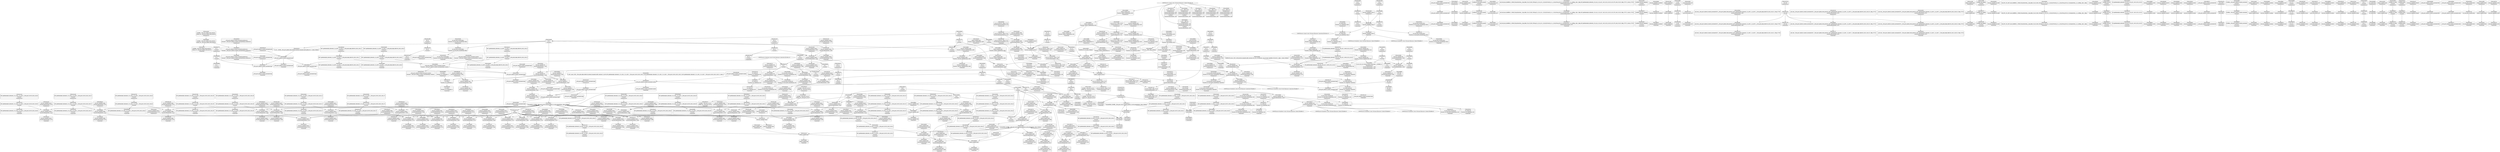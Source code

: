 digraph {
	CE0x3d007b0 [shape=record,shape=Mrecord,label="{CE0x3d007b0|cred_has_capability:type|security/selinux/hooks.c,1562|*SummSink*}"]
	CE0x3d07c60 [shape=record,shape=Mrecord,label="{CE0x3d07c60|i64*_getelementptr_inbounds_(_6_x_i64_,_6_x_i64_*___llvm_gcov_ctr142,_i64_0,_i64_4)|*Constant*|*SummSource*}"]
	CE0x3d32c10 [shape=record,shape=Mrecord,label="{CE0x3d32c10|avc_has_perm_noaudit:tclass|Function::avc_has_perm_noaudit&Arg::tclass::}"]
	CE0x3d4aa00 [shape=record,shape=Mrecord,label="{CE0x3d4aa00|__llvm_gcov_indirect_counter_increment:exit}"]
	CE0x3cdbbe0 [shape=record,shape=Mrecord,label="{CE0x3cdbbe0|cred_sid:entry|*SummSink*}"]
	CE0x3d20500 [shape=record,shape=Mrecord,label="{CE0x3d20500|avc_audit:result|Function::avc_audit&Arg::result::|*SummSource*}"]
	CE0x3cdab50 [shape=record,shape=Mrecord,label="{CE0x3cdab50|__llvm_gcov_indirect_counter_increment:tmp2|*SummSink*}"]
	CE0x3d1fe00 [shape=record,shape=Mrecord,label="{CE0x3d1fe00|avc_audit:requested|Function::avc_audit&Arg::requested::|*SummSink*}"]
	CE0x3d142a0 [shape=record,shape=Mrecord,label="{CE0x3d142a0|cred_has_capability:tmp10|security/selinux/hooks.c,1575|*SummSource*}"]
	CE0x3cde0a0 [shape=record,shape=Mrecord,label="{CE0x3cde0a0|cred_sid:tmp}"]
	CE0x3ced790 [shape=record,shape=Mrecord,label="{CE0x3ced790|cred_has_capability:entry|*SummSource*}"]
	CE0x3d3f530 [shape=record,shape=Mrecord,label="{CE0x3d3f530|i64*_getelementptr_inbounds_(_21_x_i64_,_21_x_i64_*___llvm_gcov_ctr143,_i64_0,_i64_5)|*Constant*}"]
	CE0x3d47120 [shape=record,shape=Mrecord,label="{CE0x3d47120|_ret_i32_%tmp6,_!dbg_!27716|security/selinux/hooks.c,197}"]
	CE0x3cf7350 [shape=record,shape=Mrecord,label="{CE0x3cf7350|cred_has_capability:tmp2|security/selinux/hooks.c,1567|*SummSink*}"]
	CE0x3cf3660 [shape=record,shape=Mrecord,label="{CE0x3cf3660|GLOBAL:__llvm_gcov_global_state_pred145|Global_var:__llvm_gcov_global_state_pred145}"]
	CE0x3d38b80 [shape=record,shape=Mrecord,label="{CE0x3d38b80|cred_sid:sid|security/selinux/hooks.c,197|*SummSource*}"]
	CE0x3d1f2a0 [shape=record,shape=Mrecord,label="{CE0x3d1f2a0|avc_audit:ssid|Function::avc_audit&Arg::ssid::|*SummSink*}"]
	CE0x3cd0c40 [shape=record,shape=Mrecord,label="{CE0x3cd0c40|selinux_capable:audit|Function::selinux_capable&Arg::audit::|*SummSource*}"]
	CE0x3d499a0 [shape=record,shape=Mrecord,label="{CE0x3d499a0|cred_has_capability:tmp8|security/selinux/hooks.c,1575}"]
	CE0x3ccbba0 [shape=record,shape=Mrecord,label="{CE0x3ccbba0|i32_0|*Constant*|*SummSource*}"]
	CE0x3ce5ec0 [shape=record,shape=Mrecord,label="{CE0x3ce5ec0|cred_has_capability:tmp12|security/selinux/hooks.c,1575|*SummSink*}"]
	CE0x3cdb800 [shape=record,shape=Mrecord,label="{CE0x3cdb800|selinux_capable:cred|Function::selinux_capable&Arg::cred::|*SummSource*}"]
	CE0x3cd6410 [shape=record,shape=Mrecord,label="{CE0x3cd6410|cred_has_capability:cred|Function::cred_has_capability&Arg::cred::|*SummSink*}"]
	CE0x3d325a0 [shape=record,shape=Mrecord,label="{CE0x3d325a0|GLOBAL:avc_has_perm_noaudit|*Constant*|*SummSource*}"]
	CE0x3d4aa90 [shape=record,shape=Mrecord,label="{CE0x3d4aa90|cred_has_capability:tmp9|security/selinux/hooks.c,1575}"]
	CE0x3d27580 [shape=record,shape=Mrecord,label="{CE0x3d27580|i64*_getelementptr_inbounds_(_21_x_i64_,_21_x_i64_*___llvm_gcov_ctr143,_i64_0,_i64_19)|*Constant*}"]
	CE0x3d26400 [shape=record,shape=Mrecord,label="{CE0x3d26400|i64*_getelementptr_inbounds_(_21_x_i64_,_21_x_i64_*___llvm_gcov_ctr143,_i64_0,_i64_18)|*Constant*|*SummSource*}"]
	CE0x3cff0b0 [shape=record,shape=Mrecord,label="{CE0x3cff0b0|cred_has_capability:tmp|*SummSource*}"]
	CE0x3ccb640 [shape=record,shape=Mrecord,label="{CE0x3ccb640|_call_void_mcount()_#3|*SummSink*}"]
	CE0x3cb7c70 [shape=record,shape=Mrecord,label="{CE0x3cb7c70|i32_0|*Constant*}"]
	"CONST[source:0(mediator),value:2(dynamic)][purpose:{object}][SnkIdx:1]"
	CE0x3d21810 [shape=record,shape=Mrecord,label="{CE0x3d21810|i64_16|*Constant*}"]
	CE0x3cff1b0 [shape=record,shape=Mrecord,label="{CE0x3cff1b0|cred_has_capability:tmp|*SummSink*}"]
	CE0x3cf8cd0 [shape=record,shape=Mrecord,label="{CE0x3cf8cd0|cred_has_capability:tmp7|security/selinux/hooks.c,1574}"]
	CE0x3d4b110 [shape=record,shape=Mrecord,label="{CE0x3d4b110|_call_void_asm_sideeffect_1:_09ud2_0A.pushsection___bug_table,_22a_22_0A2:_09.long_1b_-_2b,_$_0:c_-_2b_0A_09.word_$_1:c_,_0_0A_09.org_2b+$_2:c_0A.popsection_,_i,i,i,_dirflag_,_fpsr_,_flags_(i8*_getelementptr_inbounds_(_25_x_i8_,_25_x_i8_*_.str3,_i32_0,_i32_0),_i32_1575,_i64_12)_#3,_!dbg_!27737,_!srcloc_!27740|security/selinux/hooks.c,1575|*SummSink*}"]
	CE0x3cce950 [shape=record,shape=Mrecord,label="{CE0x3cce950|GLOBAL:cred_has_capability|*Constant*|*SummSource*}"]
	CE0x3cf8670 [shape=record,shape=Mrecord,label="{CE0x3cf8670|cred_has_capability:sw.default|*SummSink*}"]
	CE0x3d264b0 [shape=record,shape=Mrecord,label="{CE0x3d264b0|i64*_getelementptr_inbounds_(_21_x_i64_,_21_x_i64_*___llvm_gcov_ctr143,_i64_0,_i64_18)|*Constant*|*SummSink*}"]
	CE0x3cce8e0 [shape=record,shape=Mrecord,label="{CE0x3cce8e0|GLOBAL:cred_has_capability|*Constant*|*SummSink*}"]
	CE0x3ced870 [shape=record,shape=Mrecord,label="{CE0x3ced870|cred_has_capability:entry|*SummSink*}"]
	CE0x3cb7e90 [shape=record,shape=Mrecord,label="{CE0x3cb7e90|selinux_capable:bb|*SummSource*}"]
	CE0x3cd7a30 [shape=record,shape=Mrecord,label="{CE0x3cd7a30|i64*_getelementptr_inbounds_(_21_x_i64_,_21_x_i64_*___llvm_gcov_ctr143,_i64_0,_i64_4)|*Constant*}"]
	CE0x3ce5be0 [shape=record,shape=Mrecord,label="{CE0x3ce5be0|cred_has_capability:tmp12|security/selinux/hooks.c,1575}"]
	CE0x3ce4ef0 [shape=record,shape=Mrecord,label="{CE0x3ce4ef0|cred_has_capability:tmp15|security/selinux/hooks.c,1575}"]
	CE0x3d1d6e0 [shape=record,shape=Mrecord,label="{CE0x3d1d6e0|cred_has_capability:call8|security/selinux/hooks.c,1581}"]
	CE0x3d39120 [shape=record,shape=Mrecord,label="{CE0x3d39120|4:_i32,_:_CRE_20,24_|*MultipleSource*|security/selinux/hooks.c,196|security/selinux/hooks.c,197|*LoadInst*|security/selinux/hooks.c,196}"]
	CE0x3cd9180 [shape=record,shape=Mrecord,label="{CE0x3cd9180|selinux_capable:call1|security/selinux/hooks.c,2011|*SummSink*}"]
	CE0x3ce7090 [shape=record,shape=Mrecord,label="{CE0x3ce7090|cred_has_capability:tmp4|security/selinux/hooks.c,1570}"]
	CE0x3d1fc40 [shape=record,shape=Mrecord,label="{CE0x3d1fc40|avc_audit:requested|Function::avc_audit&Arg::requested::|*SummSource*}"]
	CE0x3ce3780 [shape=record,shape=Mrecord,label="{CE0x3ce3780|i1_true|*Constant*}"]
	CE0x3cb7740 [shape=record,shape=Mrecord,label="{CE0x3cb7740|_call_void_mcount()_#3}"]
	CE0x3d403a0 [shape=record,shape=Mrecord,label="{CE0x3d403a0|i64**_getelementptr_inbounds_(_3_x_i64*_,_3_x_i64*_*___llvm_gcda_edge_table144,_i64_0,_i64_1)|*Constant*|*SummSource*}"]
	CE0x3cd7730 [shape=record,shape=Mrecord,label="{CE0x3cd7730|_ret_void|*SummSink*}"]
	CE0x3cc5a10 [shape=record,shape=Mrecord,label="{CE0x3cc5a10|selinux_capable:entry}"]
	CE0x3d26520 [shape=record,shape=Mrecord,label="{CE0x3d26520|cred_has_capability:tmp28|security/selinux/hooks.c,1584|*SummSource*}"]
	CE0x3cb8450 [shape=record,shape=Mrecord,label="{CE0x3cb8450|selinux_capable:tmp1}"]
	CE0x3cd62a0 [shape=record,shape=Mrecord,label="{CE0x3cd62a0|cred_has_capability:cred|Function::cred_has_capability&Arg::cred::|*SummSource*}"]
	CE0x3d06970 [shape=record,shape=Mrecord,label="{CE0x3d06970|selinux_capable:tmp8|security/selinux/hooks.c,2011}"]
	CE0x3cc5980 [shape=record,shape=Mrecord,label="{CE0x3cc5980|GLOBAL:cap_capable|*Constant*|*SummSource*}"]
	CE0x3d2b950 [shape=record,shape=Mrecord,label="{CE0x3d2b950|cred_has_capability:do.end6|*SummSource*}"]
	CE0x3d49db0 [shape=record,shape=Mrecord,label="{CE0x3d49db0|_call_void_asm_sideeffect_1:_09ud2_0A.pushsection___bug_table,_22a_22_0A2:_09.long_1b_-_2b,_$_0:c_-_2b_0A_09.word_$_1:c_,_0_0A_09.org_2b+$_2:c_0A.popsection_,_i,i,i,_dirflag_,_fpsr_,_flags_(i8*_getelementptr_inbounds_(_25_x_i8_,_25_x_i8_*_.str3,_i32_0,_i32_0),_i32_1575,_i64_12)_#3,_!dbg_!27737,_!srcloc_!27740|security/selinux/hooks.c,1575}"]
	CE0x3d42f50 [shape=record,shape=Mrecord,label="{CE0x3d42f50|0:_i64*,_array:_GCR___llvm_gcda_edge_table144_internal_unnamed_addr_constant_3_x_i64*_i64*_getelementptr_inbounds_(_21_x_i64_,_21_x_i64_*___llvm_gcov_ctr143,_i64_0,_i64_1),_i64*_getelementptr_inbounds_(_21_x_i64_,_21_x_i64_*___llvm_gcov_ctr143,_i64_0,_i64_2),_i64*_getelementptr_inbounds_(_21_x_i64_,_21_x_i64_*___llvm_gcov_ctr143,_i64_0,_i64_3)_:_elem_0::}"]
	CE0x3d1ff70 [shape=record,shape=Mrecord,label="{CE0x3d1ff70|avc_audit:avd|Function::avc_audit&Arg::avd::}"]
	CE0x3cf0ff0 [shape=record,shape=Mrecord,label="{CE0x3cf0ff0|selinux_capable:tmp3|security/selinux/hooks.c,2008}"]
	CE0x3d0f9e0 [shape=record,shape=Mrecord,label="{CE0x3d0f9e0|cred_sid:tmp4|*LoadInst*|security/selinux/hooks.c,196}"]
	CE0x3cce7b0 [shape=record,shape=Mrecord,label="{CE0x3cce7b0|selinux_capable:audit|Function::selinux_capable&Arg::audit::|*SummSink*}"]
	CE0x3cd1110 [shape=record,shape=Mrecord,label="{CE0x3cd1110|selinux_capable:retval.0|*SummSource*}"]
	CE0x3ce3c70 [shape=record,shape=Mrecord,label="{CE0x3ce3c70|cred_has_capability:tmp13|security/selinux/hooks.c,1575}"]
	CE0x3d141c0 [shape=record,shape=Mrecord,label="{CE0x3d141c0|i64*_getelementptr_inbounds_(_21_x_i64_,_21_x_i64_*___llvm_gcov_ctr143,_i64_0,_i64_9)|*Constant*}"]
	CE0x3d25530 [shape=record,shape=Mrecord,label="{CE0x3d25530|cred_has_capability:tmp27|security/selinux/hooks.c,1583}"]
	CE0x3d31d00 [shape=record,shape=Mrecord,label="{CE0x3d31d00|cred_has_capability:sclass.0}"]
	CE0x3d20ff0 [shape=record,shape=Mrecord,label="{CE0x3d20ff0|cred_has_capability:tobool|security/selinux/hooks.c,1582|*SummSink*}"]
	CE0x3cfcdb0 [shape=record,shape=Mrecord,label="{CE0x3cfcdb0|void_(i8*,_i32,_i64)*_asm_sideeffect_1:_09ud2_0A.pushsection___bug_table,_22a_22_0A2:_09.long_1b_-_2b,_$_0:c_-_2b_0A_09.word_$_1:c_,_0_0A_09.org_2b+$_2:c_0A.popsection_,_i,i,i,_dirflag_,_fpsr_,_flags_|*SummSink*}"]
	CE0x3d384e0 [shape=record,shape=Mrecord,label="{CE0x3d384e0|i32_1|*Constant*}"]
	"CONST[source:0(mediator),value:0(static)][purpose:{operation}][SnkIdx:3]"
	CE0x3d1f7b0 [shape=record,shape=Mrecord,label="{CE0x3d1f7b0|avc_audit:tclass|Function::avc_audit&Arg::tclass::}"]
	CE0x3d3d230 [shape=record,shape=Mrecord,label="{CE0x3d3d230|cred_has_capability:tmp4|security/selinux/hooks.c,1570|*SummSink*}"]
	CE0x3d404c0 [shape=record,shape=Mrecord,label="{CE0x3d404c0|cred_has_capability:do.cond|*SummSink*}"]
	CE0x3d07bf0 [shape=record,shape=Mrecord,label="{CE0x3d07bf0|selinux_capable:tmp8|security/selinux/hooks.c,2011|*SummSink*}"]
	CE0x3cd4870 [shape=record,shape=Mrecord,label="{CE0x3cd4870|GLOBAL:cred_has_capability|*Constant*}"]
	CE0x3cec2e0 [shape=record,shape=Mrecord,label="{CE0x3cec2e0|_ret_i32_%retval.0,_!dbg_!27765|security/selinux/hooks.c,1586|*SummSource*}"]
	CE0x3ce0810 [shape=record,shape=Mrecord,label="{CE0x3ce0810|cred_has_capability:tmp1|*SummSource*}"]
	CE0x3cddc20 [shape=record,shape=Mrecord,label="{CE0x3cddc20|GLOBAL:cred_sid|*Constant*|*SummSink*}"]
	CE0x3d3cbd0 [shape=record,shape=Mrecord,label="{CE0x3d3cbd0|i64*_getelementptr_inbounds_(_21_x_i64_,_21_x_i64_*___llvm_gcov_ctr143,_i64_0,_i64_0)|*Constant*}"]
	CE0x3d3c810 [shape=record,shape=Mrecord,label="{CE0x3d3c810|0:_i32,_:_GCMR___llvm_gcov_global_state_pred145_internal_unnamed_addr_global_i32_-1:_elem_0:default:}"]
	CE0x3cde6b0 [shape=record,shape=Mrecord,label="{CE0x3cde6b0|cred_has_capability:tmp15|security/selinux/hooks.c,1575|*SummSink*}"]
	CE0x3d056d0 [shape=record,shape=Mrecord,label="{CE0x3d056d0|i64*_getelementptr_inbounds_(_6_x_i64_,_6_x_i64_*___llvm_gcov_ctr142,_i64_0,_i64_4)|*Constant*|*SummSink*}"]
	CE0x3ccb590 [shape=record,shape=Mrecord,label="{CE0x3ccb590|selinux_capable:cap|Function::selinux_capable&Arg::cap::}"]
	CE0x3d20e00 [shape=record,shape=Mrecord,label="{CE0x3d20e00|_ret_i32_%retval.0,_!dbg_!27732|security/selinux/include/avc.h,142|*SummSource*}"]
	CE0x3d3c1e0 [shape=record,shape=Mrecord,label="{CE0x3d3c1e0|__llvm_gcov_indirect_counter_increment:tmp3|*SummSink*}"]
	CE0x3d0f660 [shape=record,shape=Mrecord,label="{CE0x3d0f660|cred_sid:security|security/selinux/hooks.c,196|*SummSource*}"]
	CE0x3ccc8e0 [shape=record,shape=Mrecord,label="{CE0x3ccc8e0|GLOBAL:__llvm_gcov_ctr142|Global_var:__llvm_gcov_ctr142|*SummSource*}"]
	CE0x3d3cd50 [shape=record,shape=Mrecord,label="{CE0x3d3cd50|i64*_getelementptr_inbounds_(_21_x_i64_,_21_x_i64_*___llvm_gcov_ctr143,_i64_0,_i64_0)|*Constant*|*SummSource*}"]
	CE0x3ce4280 [shape=record,shape=Mrecord,label="{CE0x3ce4280|i1_true|*Constant*|*SummSink*}"]
	CE0x3d0f840 [shape=record,shape=Mrecord,label="{CE0x3d0f840|i32_0|*Constant*}"]
	CE0x537e3d0 [shape=record,shape=Mrecord,label="{CE0x537e3d0|selinux_capable:tmp4|security/selinux/hooks.c,2008|*SummSource*}"]
	CE0x3d1cef0 [shape=record,shape=Mrecord,label="{CE0x3d1cef0|cred_has_capability:tmp20|security/selinux/hooks.c,1580|*SummSource*}"]
	CE0x3cdf010 [shape=record,shape=Mrecord,label="{CE0x3cdf010|selinux_capable:tmp10|security/selinux/hooks.c,2012|*SummSink*}"]
	CE0x3cf2e40 [shape=record,shape=Mrecord,label="{CE0x3cf2e40|cred_has_capability:avd|security/selinux/hooks.c, 1556}"]
	CE0x3d213d0 [shape=record,shape=Mrecord,label="{CE0x3d213d0|cred_has_capability:tobool|security/selinux/hooks.c,1582}"]
	"CONST[source:0(mediator),value:2(dynamic)][purpose:{object}][SnkIdx:2]"
	CE0x3cd5660 [shape=record,shape=Mrecord,label="{CE0x3cd5660|i8*_getelementptr_inbounds_(_25_x_i8_,_25_x_i8_*_.str3,_i32_0,_i32_0)|*Constant*|*SummSink*}"]
	CE0x3d47270 [shape=record,shape=Mrecord,label="{CE0x3d47270|i64_1|*Constant*}"]
	CE0x3d33380 [shape=record,shape=Mrecord,label="{CE0x3d33380|avc_has_perm_noaudit:tsid|Function::avc_has_perm_noaudit&Arg::tsid::|*SummSource*}"]
	CE0x3cf34c0 [shape=record,shape=Mrecord,label="{CE0x3cf34c0|cred_has_capability:ad|security/selinux/hooks.c, 1555|*SummSource*}"]
	CE0x3cd7e10 [shape=record,shape=Mrecord,label="{CE0x3cd7e10|selinux_capable:retval.0|*SummSink*}"]
	CE0x3cd8b40 [shape=record,shape=Mrecord,label="{CE0x3cd8b40|cred_has_capability:sw.bb2|*SummSink*}"]
	CE0x3cddea0 [shape=record,shape=Mrecord,label="{CE0x3cddea0|i64*_getelementptr_inbounds_(_2_x_i64_,_2_x_i64_*___llvm_gcov_ctr131,_i64_0,_i64_0)|*Constant*|*SummSink*}"]
	CE0x3d28010 [shape=record,shape=Mrecord,label="{CE0x3d28010|cred_has_capability:tmp31|security/selinux/hooks.c,1585}"]
	CE0x3ce8560 [shape=record,shape=Mrecord,label="{CE0x3ce8560|selinux_capable:tmp6|security/selinux/hooks.c,2009|*SummSink*}"]
	CE0x3d40060 [shape=record,shape=Mrecord,label="{CE0x3d40060|i64**_getelementptr_inbounds_(_3_x_i64*_,_3_x_i64*_*___llvm_gcda_edge_table144,_i64_0,_i64_1)|*Constant*}"]
	CE0x3cef680 [shape=record,shape=Mrecord,label="{CE0x3cef680|i32_31|*Constant*|*SummSink*}"]
	CE0x3cd8a80 [shape=record,shape=Mrecord,label="{CE0x3cd8a80|cred_has_capability:sw.bb2|*SummSource*}"]
	CE0x3d35fc0 [shape=record,shape=Mrecord,label="{CE0x3d35fc0|i64_13|*Constant*|*SummSource*}"]
	CE0x3d21d10 [shape=record,shape=Mrecord,label="{CE0x3d21d10|i64_15|*Constant*|*SummSource*}"]
	CE0x3cfa4b0 [shape=record,shape=Mrecord,label="{CE0x3cfa4b0|_call_void___llvm_gcov_indirect_counter_increment(i32*___llvm_gcov_global_state_pred145,_i64**_getelementptr_inbounds_(_3_x_i64*_,_3_x_i64*_*___llvm_gcda_edge_table144,_i64_0,_i64_1)),_!dbg_!27728|security/selinux/hooks.c,1567}"]
	CE0x3ccc270 [shape=record,shape=Mrecord,label="{CE0x3ccc270|selinux_capable:tmp2|security/selinux/hooks.c,2008}"]
	CE0x3d26d60 [shape=record,shape=Mrecord,label="{CE0x3d26d60|cred_has_capability:tmp29|security/selinux/hooks.c,1584|*SummSink*}"]
	CE0x3cfd560 [shape=record,shape=Mrecord,label="{CE0x3cfd560|__llvm_gcov_indirect_counter_increment:tmp|*SummSink*}"]
	CE0x3cd8590 [shape=record,shape=Mrecord,label="{CE0x3cd8590|_call_void_mcount()_#3|*SummSource*}"]
	CE0x3ccd1d0 [shape=record,shape=Mrecord,label="{CE0x3ccd1d0|selinux_capable:call|security/selinux/hooks.c,2007|*SummSource*}"]
	CE0x3cfef60 [shape=record,shape=Mrecord,label="{CE0x3cfef60|i64*_getelementptr_inbounds_(_21_x_i64_,_21_x_i64_*___llvm_gcov_ctr143,_i64_0,_i64_0)|*Constant*|*SummSink*}"]
	CE0x3cfb760 [shape=record,shape=Mrecord,label="{CE0x3cfb760|i64*_getelementptr_inbounds_(_6_x_i64_,_6_x_i64_*___llvm_gcov_ctr142,_i64_0,_i64_5)|*Constant*|*SummSource*}"]
	CE0x3d0d5a0 [shape=record,shape=Mrecord,label="{CE0x3d0d5a0|cred_has_capability:if.end10|*SummSink*}"]
	CE0x3d383a0 [shape=record,shape=Mrecord,label="{CE0x3d383a0|cred_sid:tmp5|security/selinux/hooks.c,196|*SummSink*}"]
	CE0x3d2a740 [shape=record,shape=Mrecord,label="{CE0x3d2a740|cred_has_capability:tmp33|security/selinux/hooks.c,1586|*SummSource*}"]
	CE0x3d251a0 [shape=record,shape=Mrecord,label="{CE0x3d251a0|cred_has_capability:tmp26|security/selinux/hooks.c,1583|*SummSource*}"]
	CE0x3ccc1c0 [shape=record,shape=Mrecord,label="{CE0x3ccc1c0|i64*_getelementptr_inbounds_(_6_x_i64_,_6_x_i64_*___llvm_gcov_ctr142,_i64_0,_i64_0)|*Constant*}"]
	CE0x3d268b0 [shape=record,shape=Mrecord,label="{CE0x3d268b0|cred_has_capability:tmp29|security/selinux/hooks.c,1584}"]
	CE0x3cb6dd0 [shape=record,shape=Mrecord,label="{CE0x3cb6dd0|_ret_i32_%tmp6,_!dbg_!27716|security/selinux/hooks.c,197|*SummSink*}"]
	CE0x3d34490 [shape=record,shape=Mrecord,label="{CE0x3d34490|avc_has_perm_noaudit:flags|Function::avc_has_perm_noaudit&Arg::flags::|*SummSource*}"]
	CE0x3cdc2e0 [shape=record,shape=Mrecord,label="{CE0x3cdc2e0|cred_has_capability:tmp5|security/selinux/hooks.c,1570|*SummSink*}"]
	CE0x3cb75d0 [shape=record,shape=Mrecord,label="{CE0x3cb75d0|cred_sid:tmp3|*SummSource*}"]
	CE0x3d46280 [shape=record,shape=Mrecord,label="{CE0x3d46280|__llvm_gcov_indirect_counter_increment:counter|*SummSink*}"]
	CE0x3cd6f40 [shape=record,shape=Mrecord,label="{CE0x3cd6f40|i32_5|*Constant*}"]
	CE0x3d45340 [shape=record,shape=Mrecord,label="{CE0x3d45340|i64*_null|*Constant*}"]
	CE0x3cca600 [shape=record,shape=Mrecord,label="{CE0x3cca600|selinux_capable:tmp7|security/selinux/hooks.c,2009}"]
	CE0x3d46f80 [shape=record,shape=Mrecord,label="{CE0x3d46f80|cred_sid:cred|Function::cred_sid&Arg::cred::|*SummSource*}"]
	CE0x3cce460 [shape=record,shape=Mrecord,label="{CE0x3cce460|i64*_getelementptr_inbounds_(_6_x_i64_,_6_x_i64_*___llvm_gcov_ctr142,_i64_0,_i64_0)|*Constant*|*SummSource*}"]
	CE0x3d10ef0 [shape=record,shape=Mrecord,label="{CE0x3d10ef0|i64**_getelementptr_inbounds_(_3_x_i64*_,_3_x_i64*_*___llvm_gcda_edge_table144,_i64_0,_i64_0)|*Constant*|*SummSink*}"]
	CE0x3cf95d0 [shape=record,shape=Mrecord,label="{CE0x3cf95d0|i32_22|*Constant*|*SummSource*}"]
	CE0x3cdb9c0 [shape=record,shape=Mrecord,label="{CE0x3cdb9c0|cred_sid:entry}"]
	CE0x3d20790 [shape=record,shape=Mrecord,label="{CE0x3d20790|avc_audit:a|Function::avc_audit&Arg::a::}"]
	CE0x3d0b0b0 [shape=record,shape=Mrecord,label="{CE0x3d0b0b0|cred_has_capability:if.end|*SummSource*}"]
	CE0x3cebfe0 [shape=record,shape=Mrecord,label="{CE0x3cebfe0|cred_has_capability:audit|Function::cred_has_capability&Arg::audit::|*SummSource*}"]
	CE0x50a3940 [shape=record,shape=Mrecord,label="{CE0x50a3940|i64*_getelementptr_inbounds_(_6_x_i64_,_6_x_i64_*___llvm_gcov_ctr142,_i64_0,_i64_3)|*Constant*}"]
	CE0x3ce9240 [shape=record,shape=Mrecord,label="{CE0x3ce9240|cred_has_capability:avd|security/selinux/hooks.c, 1556|*SummSink*}"]
	CE0x3d04450 [shape=record,shape=Mrecord,label="{CE0x3d04450|selinux_capable:tmp7|security/selinux/hooks.c,2009|*SummSource*}"]
	CE0x3d35b80 [shape=record,shape=Mrecord,label="{CE0x3d35b80|i64_14|*Constant*|*SummSink*}"]
	CE0x3ceca70 [shape=record,shape=Mrecord,label="{CE0x3ceca70|selinux_capable:cap|Function::selinux_capable&Arg::cap::|*SummSource*}"]
	CE0x3ce6710 [shape=record,shape=Mrecord,label="{CE0x3ce6710|selinux_capable:tmp5|security/selinux/hooks.c,2008|*SummSource*}"]
	CE0x3d454a0 [shape=record,shape=Mrecord,label="{CE0x3d454a0|__llvm_gcov_indirect_counter_increment:counter}"]
	CE0x3d0d4d0 [shape=record,shape=Mrecord,label="{CE0x3d0d4d0|cred_has_capability:if.end10|*SummSource*}"]
	CE0x3d32290 [shape=record,shape=Mrecord,label="{CE0x3d32290|cred_has_capability:call7|security/selinux/hooks.c,1579|*SummSource*}"]
	CE0x3d1c970 [shape=record,shape=Mrecord,label="{CE0x3d1c970|cred_has_capability:tmp19|security/selinux/hooks.c,1580|*SummSource*}"]
	CE0x3cb8b80 [shape=record,shape=Mrecord,label="{CE0x3cb8b80|128:_i8*,_:_CRE:_elem_0:default:}"]
	CE0x3ce6100 [shape=record,shape=Mrecord,label="{CE0x3ce6100|GLOBAL:__llvm_gcov_ctr142|Global_var:__llvm_gcov_ctr142|*SummSink*}"]
	CE0x3ce15d0 [shape=record,shape=Mrecord,label="{CE0x3ce15d0|__llvm_gcov_indirect_counter_increment:tmp2}"]
	CE0x3cde110 [shape=record,shape=Mrecord,label="{CE0x3cde110|COLLAPSED:_GCMRE___llvm_gcov_ctr131_internal_global_2_x_i64_zeroinitializer:_elem_0:default:}"]
	CE0x3d203a0 [shape=record,shape=Mrecord,label="{CE0x3d203a0|avc_audit:result|Function::avc_audit&Arg::result::}"]
	CE0x3d33310 [shape=record,shape=Mrecord,label="{CE0x3d33310|avc_has_perm_noaudit:tsid|Function::avc_has_perm_noaudit&Arg::tsid::}"]
	CE0x3d010e0 [shape=record,shape=Mrecord,label="{CE0x3d010e0|cred_has_capability:tmp6|security/selinux/hooks.c,1574}"]
	CE0x3d3c450 [shape=record,shape=Mrecord,label="{CE0x3d3c450|__llvm_gcov_indirect_counter_increment:tmp5|*SummSource*}"]
	CE0x3cd6fb0 [shape=record,shape=Mrecord,label="{CE0x3cd6fb0|cred_has_capability:cap1|security/selinux/hooks.c,1563}"]
	"CONST[source:0(mediator),value:2(dynamic)][purpose:{object}][SnkIdx:5]"
	CE0x3cfadc0 [shape=record,shape=Mrecord,label="{CE0x3cfadc0|cred_has_capability:tmp24|security/selinux/hooks.c,1582|*SummSink*}"]
	CE0x3cb6f00 [shape=record,shape=Mrecord,label="{CE0x3cb6f00|cred_has_capability:and|security/selinux/hooks.c,1559|*SummSource*}"]
	CE0x3d31810 [shape=record,shape=Mrecord,label="{CE0x3d31810|i16_47|*Constant*}"]
	CE0x3cfbae0 [shape=record,shape=Mrecord,label="{CE0x3cfbae0|_call_void___llvm_gcov_indirect_counter_increment(i32*___llvm_gcov_global_state_pred145,_i64**_getelementptr_inbounds_(_3_x_i64*_,_3_x_i64*_*___llvm_gcda_edge_table144,_i64_0,_i64_2)),_!dbg_!27732|security/selinux/hooks.c,1570}"]
	CE0x3d29f90 [shape=record,shape=Mrecord,label="{CE0x3d29f90|i64*_getelementptr_inbounds_(_21_x_i64_,_21_x_i64_*___llvm_gcov_ctr143,_i64_0,_i64_20)|*Constant*|*SummSink*}"]
	CE0x51d6380 [shape=record,shape=Mrecord,label="{CE0x51d6380|i64_0|*Constant*}"]
	CE0x3cd0280 [shape=record,shape=Mrecord,label="{CE0x3cd0280|cred_has_capability:do.body}"]
	CE0x3d1db90 [shape=record,shape=Mrecord,label="{CE0x3d1db90|cred_has_capability:call8|security/selinux/hooks.c,1581|*SummSink*}"]
	CE0x3d445f0 [shape=record,shape=Mrecord,label="{CE0x3d445f0|cred_sid:tmp6|security/selinux/hooks.c,197|*SummSink*}"]
	CE0x3cd75a0 [shape=record,shape=Mrecord,label="{CE0x3cd75a0|_ret_void}"]
	CE0x3d44de0 [shape=record,shape=Mrecord,label="{CE0x3d44de0|__llvm_gcov_indirect_counter_increment:bb}"]
	CE0x3d43800 [shape=record,shape=Mrecord,label="{CE0x3d43800|__llvm_gcov_indirect_counter_increment:tmp6|*SummSource*}"]
	CE0x3cb8710 [shape=record,shape=Mrecord,label="{CE0x3cb8710|i64_2|*Constant*|*SummSource*}"]
	CE0x3d32140 [shape=record,shape=Mrecord,label="{CE0x3d32140|cred_has_capability:call7|security/selinux/hooks.c,1579}"]
	CE0x3cda9f0 [shape=record,shape=Mrecord,label="{CE0x3cda9f0|__llvm_gcov_indirect_counter_increment:tmp2|*SummSource*}"]
	CE0x3d33b60 [shape=record,shape=Mrecord,label="{CE0x3d33b60|avc_has_perm_noaudit:requested|Function::avc_has_perm_noaudit&Arg::requested::|*SummSource*}"]
	CE0x3ce35d0 [shape=record,shape=Mrecord,label="{CE0x3ce35d0|i64*_getelementptr_inbounds_(_21_x_i64_,_21_x_i64_*___llvm_gcov_ctr143,_i64_0,_i64_9)|*Constant*|*SummSink*}"]
	CE0x3cfbe50 [shape=record,shape=Mrecord,label="{CE0x3cfbe50|cred_has_capability:tmp3|security/selinux/hooks.c,1567|*SummSink*}"]
	CE0x3d2ac50 [shape=record,shape=Mrecord,label="{CE0x3d2ac50|cred_sid:bb|*SummSource*}"]
	CE0x3d46900 [shape=record,shape=Mrecord,label="{CE0x3d46900|__llvm_gcov_indirect_counter_increment:exit|*SummSink*}"]
	CE0x3cf7160 [shape=record,shape=Mrecord,label="{CE0x3cf7160|cred_has_capability:tmp2|security/selinux/hooks.c,1567|*SummSource*}"]
	CE0x3d01640 [shape=record,shape=Mrecord,label="{CE0x3d01640|cred_has_capability:tmp6|security/selinux/hooks.c,1574|*SummSink*}"]
	CE0x3ce9110 [shape=record,shape=Mrecord,label="{CE0x3ce9110|cred_has_capability:avd|security/selinux/hooks.c, 1556|*SummSource*}"]
	CE0x3ced9f0 [shape=record,shape=Mrecord,label="{CE0x3ced9f0|cred_has_capability:cred|Function::cred_has_capability&Arg::cred::}"]
	CE0x3cdebf0 [shape=record,shape=Mrecord,label="{CE0x3cdebf0|selinux_capable:cred|Function::selinux_capable&Arg::cred::|*SummSink*}"]
	CE0x3d14810 [shape=record,shape=Mrecord,label="{CE0x3d14810|cred_has_capability:tmp11|security/selinux/hooks.c,1575}"]
	CE0x3cfdd60 [shape=record,shape=Mrecord,label="{CE0x3cfdd60|GLOBAL:__llvm_gcov_indirect_counter_increment|*Constant*}"]
	CE0x3d3fcf0 [shape=record,shape=Mrecord,label="{CE0x3d3fcf0|__llvm_gcov_indirect_counter_increment:predecessor|Function::__llvm_gcov_indirect_counter_increment&Arg::predecessor::|*SummSink*}"]
	CE0x3cf9780 [shape=record,shape=Mrecord,label="{CE0x3cf9780|cred_has_capability:and|security/selinux/hooks.c,1559|*SummSink*}"]
	CE0x3cdd8f0 [shape=record,shape=Mrecord,label="{CE0x3cdd8f0|selinux_capable:ns|Function::selinux_capable&Arg::ns::|*SummSource*}"]
	CE0x3d1f8a0 [shape=record,shape=Mrecord,label="{CE0x3d1f8a0|avc_audit:tclass|Function::avc_audit&Arg::tclass::|*SummSource*}"]
	CE0x3cc6e00 [shape=record,shape=Mrecord,label="{CE0x3cc6e00|selinux_capable:return|*SummSource*}"]
	CE0x3d32f60 [shape=record,shape=Mrecord,label="{CE0x3d32f60|avc_has_perm_noaudit:ssid|Function::avc_has_perm_noaudit&Arg::ssid::|*SummSource*}"]
	CE0x3d0b180 [shape=record,shape=Mrecord,label="{CE0x3d0b180|cred_has_capability:if.end|*SummSink*}"]
	CE0x3d1da50 [shape=record,shape=Mrecord,label="{CE0x3d1da50|cred_has_capability:call8|security/selinux/hooks.c,1581|*SummSource*}"]
	CE0x3d27cf0 [shape=record,shape=Mrecord,label="{CE0x3d27cf0|cred_has_capability:tmp30|security/selinux/hooks.c,1585|*SummSink*}"]
	CE0x3d1f680 [shape=record,shape=Mrecord,label="{CE0x3d1f680|avc_audit:tsid|Function::avc_audit&Arg::tsid::|*SummSink*}"]
	CE0x3d476f0 [shape=record,shape=Mrecord,label="{CE0x3d476f0|cred_has_capability:call3|security/selinux/hooks.c,1573|*SummSource*}"]
	CE0x3d35820 [shape=record,shape=Mrecord,label="{CE0x3d35820|cred_has_capability:cmp|security/selinux/hooks.c,1580}"]
	CE0x3d3c7a0 [shape=record,shape=Mrecord,label="{CE0x3d3c7a0|cred_has_capability:sw.epilog|*SummSink*}"]
	CE0x3cf6e70 [shape=record,shape=Mrecord,label="{CE0x3cf6e70|i64*_getelementptr_inbounds_(_21_x_i64_,_21_x_i64_*___llvm_gcov_ctr143,_i64_0,_i64_4)|*Constant*|*SummSink*}"]
	CE0x3cb7b50 [shape=record,shape=Mrecord,label="{CE0x3cb7b50|selinux_capable:tmp1|*SummSource*}"]
	CE0x3cf9fa0 [shape=record,shape=Mrecord,label="{CE0x3cf9fa0|cred_has_capability:do.end|*SummSource*}"]
	CE0x3cd5d10 [shape=record,shape=Mrecord,label="{CE0x3cd5d10|i32_1575|*Constant*|*SummSink*}"]
	CE0x3ce4c90 [shape=record,shape=Mrecord,label="{CE0x3ce4c90|i64*_getelementptr_inbounds_(_21_x_i64_,_21_x_i64_*___llvm_gcov_ctr143,_i64_0,_i64_11)|*Constant*|*SummSink*}"]
	CE0x3cdb220 [shape=record,shape=Mrecord,label="{CE0x3cdb220|cred_has_capability:call|security/selinux/hooks.c,1558|*SummSource*}"]
	CE0x3d01b00 [shape=record,shape=Mrecord,label="{CE0x3d01b00|cred_has_capability:return|*SummSource*}"]
	CE0x3cf6070 [shape=record,shape=Mrecord,label="{CE0x3cf6070|__llvm_gcov_indirect_counter_increment:pred|*SummSink*}"]
	CE0x3d1d000 [shape=record,shape=Mrecord,label="{CE0x3d1d000|cred_has_capability:tmp20|security/selinux/hooks.c,1580|*SummSink*}"]
	CE0x3cb7ff0 [shape=record,shape=Mrecord,label="{CE0x3cb7ff0|selinux_capable:call|security/selinux/hooks.c,2007}"]
	CE0x3d36b60 [shape=record,shape=Mrecord,label="{CE0x3d36b60|GLOBAL:__llvm_gcov_ctr143|Global_var:__llvm_gcov_ctr143}"]
	CE0x3d1cbd0 [shape=record,shape=Mrecord,label="{CE0x3d1cbd0|cred_has_capability:tmp20|security/selinux/hooks.c,1580}"]
	CE0x3d20c00 [shape=record,shape=Mrecord,label="{CE0x3d20c00|_ret_i32_%retval.0,_!dbg_!27732|security/selinux/include/avc.h,142}"]
	CE0x3d22840 [shape=record,shape=Mrecord,label="{CE0x3d22840|cred_has_capability:tmp23|security/selinux/hooks.c,1582}"]
	CE0x3d221d0 [shape=record,shape=Mrecord,label="{CE0x3d221d0|i64_15|*Constant*|*SummSink*}"]
	CE0x3cdb2d0 [shape=record,shape=Mrecord,label="{CE0x3cdb2d0|_call_void_mcount()_#3}"]
	CE0x3d34690 [shape=record,shape=Mrecord,label="{CE0x3d34690|avc_has_perm_noaudit:avd|Function::avc_has_perm_noaudit&Arg::avd::}"]
	CE0x3d0d6b0 [shape=record,shape=Mrecord,label="{CE0x3d0d6b0|cred_has_capability:do.body4}"]
	CE0x3d4a770 [shape=record,shape=Mrecord,label="{CE0x3d4a770|i32_-1|*Constant*|*SummSource*}"]
	CE0x3ccd8b0 [shape=record,shape=Mrecord,label="{CE0x3ccd8b0|selinux_capable:cap|Function::selinux_capable&Arg::cap::|*SummSink*}"]
	CE0x3d01330 [shape=record,shape=Mrecord,label="{CE0x3d01330|cred_has_capability:tmp6|security/selinux/hooks.c,1574|*SummSource*}"]
	CE0x3d2a390 [shape=record,shape=Mrecord,label="{CE0x3d2a390|cred_has_capability:tmp33|security/selinux/hooks.c,1586}"]
	CE0x3ce5810 [shape=record,shape=Mrecord,label="{CE0x3ce5810|cred_has_capability:tmp16|security/selinux/hooks.c,1576|*SummSource*}"]
	CE0x3d29ee0 [shape=record,shape=Mrecord,label="{CE0x3d29ee0|i64*_getelementptr_inbounds_(_21_x_i64_,_21_x_i64_*___llvm_gcov_ctr143,_i64_0,_i64_20)|*Constant*|*SummSource*}"]
	CE0x3d1d3f0 [shape=record,shape=Mrecord,label="{CE0x3d1d3f0|cred_has_capability:tmp21|security/selinux/hooks.c,1580|*SummSource*}"]
	CE0x3cd5b80 [shape=record,shape=Mrecord,label="{CE0x3cd5b80|i32_1575|*Constant*|*SummSource*}"]
	CE0x3d1d170 [shape=record,shape=Mrecord,label="{CE0x3d1d170|cred_has_capability:tmp21|security/selinux/hooks.c,1580}"]
	CE0x3cd0f80 [shape=record,shape=Mrecord,label="{CE0x3cd0f80|selinux_capable:retval.0}"]
	CE0x3d339e0 [shape=record,shape=Mrecord,label="{CE0x3d339e0|avc_has_perm_noaudit:requested|Function::avc_has_perm_noaudit&Arg::requested::}"]
	CE0x3ced190 [shape=record,shape=Mrecord,label="{CE0x3ced190|i64_2|*Constant*}"]
	CE0x3d39c30 [shape=record,shape=Mrecord,label="{CE0x3d39c30|cred_has_capability:bb|*SummSource*}"]
	CE0x3d1f370 [shape=record,shape=Mrecord,label="{CE0x3d1f370|avc_audit:tsid|Function::avc_audit&Arg::tsid::}"]
	CE0x3cdb0c0 [shape=record,shape=Mrecord,label="{CE0x3cdb0c0|GLOBAL:cred_sid|*Constant*}"]
	CE0x3d35b10 [shape=record,shape=Mrecord,label="{CE0x3d35b10|i64_14|*Constant*|*SummSource*}"]
	CE0x3cce510 [shape=record,shape=Mrecord,label="{CE0x3cce510|i64_1|*Constant*|*SummSink*}"]
	CE0x3ce43c0 [shape=record,shape=Mrecord,label="{CE0x3ce43c0|cred_has_capability:tmp14|security/selinux/hooks.c,1575}"]
	CE0x3d1fa00 [shape=record,shape=Mrecord,label="{CE0x3d1fa00|avc_audit:tclass|Function::avc_audit&Arg::tclass::|*SummSink*}"]
	CE0x3cf6960 [shape=record,shape=Mrecord,label="{CE0x3cf6960|i64*_null|*Constant*|*SummSink*}"]
	CE0x3d4b3c0 [shape=record,shape=Mrecord,label="{CE0x3d4b3c0|void_(i8*,_i32,_i64)*_asm_sideeffect_1:_09ud2_0A.pushsection___bug_table,_22a_22_0A2:_09.long_1b_-_2b,_$_0:c_-_2b_0A_09.word_$_1:c_,_0_0A_09.org_2b+$_2:c_0A.popsection_,_i,i,i,_dirflag_,_fpsr_,_flags_}"]
	CE0x3ce7790 [shape=record,shape=Mrecord,label="{CE0x3ce7790|cred_has_capability:if.then|*SummSink*}"]
	CE0x3d0c2c0 [shape=record,shape=Mrecord,label="{CE0x3d0c2c0|cred_has_capability:do.end6|*SummSink*}"]
	CE0x3d48160 [shape=record,shape=Mrecord,label="{CE0x3d48160|cred_has_capability:do.end}"]
	"CONST[source:0(mediator),value:0(static)][purpose:{operation}][SnkIdx:7]"
	CE0x3d24b60 [shape=record,shape=Mrecord,label="{CE0x3d24b60|cred_has_capability:tmp26|security/selinux/hooks.c,1583}"]
	CE0x3d25210 [shape=record,shape=Mrecord,label="{CE0x3d25210|cred_has_capability:tmp26|security/selinux/hooks.c,1583|*SummSink*}"]
	CE0x3ccca40 [shape=record,shape=Mrecord,label="{CE0x3ccca40|i64_1|*Constant*|*SummSource*}"]
	CE0x3d38ee0 [shape=record,shape=Mrecord,label="{CE0x3d38ee0|4:_i32,_:_CRE_4,8_|*MultipleSource*|security/selinux/hooks.c,196|security/selinux/hooks.c,197|*LoadInst*|security/selinux/hooks.c,196}"]
	CE0x3d3fe00 [shape=record,shape=Mrecord,label="{CE0x3d3fe00|__llvm_gcov_indirect_counter_increment:counters|Function::__llvm_gcov_indirect_counter_increment&Arg::counters::}"]
	CE0x3cec160 [shape=record,shape=Mrecord,label="{CE0x3cec160|cred_has_capability:audit|Function::cred_has_capability&Arg::audit::|*SummSink*}"]
	CE0x3ccea30 [shape=record,shape=Mrecord,label="{CE0x3ccea30|cred_has_capability:entry}"]
	CE0x3cf8780 [shape=record,shape=Mrecord,label="{CE0x3cf8780|cred_has_capability:sw.bb2}"]
	CE0x3d2a1f0 [shape=record,shape=Mrecord,label="{CE0x3d2a1f0|cred_sid:bb}"]
	CE0x3cf0030 [shape=record,shape=Mrecord,label="{CE0x3cf0030|cred_has_capability:cap|Function::cred_has_capability&Arg::cap::|*SummSink*}"]
	CE0x3d13ad0 [shape=record,shape=Mrecord,label="{CE0x3d13ad0|i64_12|*Constant*}"]
	CE0x3d05660 [shape=record,shape=Mrecord,label="{CE0x3d05660|i64*_getelementptr_inbounds_(_6_x_i64_,_6_x_i64_*___llvm_gcov_ctr142,_i64_0,_i64_4)|*Constant*}"]
	CE0x3cd81f0 [shape=record,shape=Mrecord,label="{CE0x3cd81f0|i8_3|*Constant*}"]
	CE0x3d39ba0 [shape=record,shape=Mrecord,label="{CE0x3d39ba0|cred_has_capability:bb}"]
	CE0x3d3dbd0 [shape=record,shape=Mrecord,label="{CE0x3d3dbd0|avc_audit:entry}"]
	CE0x3cd04b0 [shape=record,shape=Mrecord,label="{CE0x3cd04b0|cred_has_capability:do.body|*SummSink*}"]
	CE0x3cd4e10 [shape=record,shape=Mrecord,label="{CE0x3cd4e10|cred_has_capability:sw.epilog}"]
	CE0x3ce9810 [shape=record,shape=Mrecord,label="{CE0x3ce9810|cred_has_capability:do.end6}"]
	CE0x3d3e8b0 [shape=record,shape=Mrecord,label="{CE0x3d3e8b0|cred_has_capability:sw.default|*SummSource*}"]
	CE0x3d2a000 [shape=record,shape=Mrecord,label="{CE0x3d2a000|cred_has_capability:tmp32|security/selinux/hooks.c,1586|*SummSource*}"]
	CE0x3cde180 [shape=record,shape=Mrecord,label="{CE0x3cde180|cred_sid:tmp|*SummSource*}"]
	CE0x3d13f00 [shape=record,shape=Mrecord,label="{CE0x3d13f00|i64*_getelementptr_inbounds_(_21_x_i64_,_21_x_i64_*___llvm_gcov_ctr143,_i64_0,_i64_8)|*Constant*|*SummSource*}"]
	CE0x3d3c5b0 [shape=record,shape=Mrecord,label="{CE0x3d3c5b0|__llvm_gcov_indirect_counter_increment:tmp6}"]
	CE0x3d29320 [shape=record,shape=Mrecord,label="{CE0x3d29320|cred_has_capability:retval.0|*SummSource*}"]
	CE0x3d01c20 [shape=record,shape=Mrecord,label="{CE0x3d01c20|cred_has_capability:if.then}"]
	CE0x3d219c0 [shape=record,shape=Mrecord,label="{CE0x3d219c0|i64_16|*Constant*|*SummSink*}"]
	CE0x3d323b0 [shape=record,shape=Mrecord,label="{CE0x3d323b0|cred_has_capability:call7|security/selinux/hooks.c,1579|*SummSink*}"]
	CE0x3cd31a0 [shape=record,shape=Mrecord,label="{CE0x3cd31a0|cred_has_capability:shr|security/selinux/hooks.c,1565}"]
	CE0x3ce57a0 [shape=record,shape=Mrecord,label="{CE0x3ce57a0|i64*_getelementptr_inbounds_(_21_x_i64_,_21_x_i64_*___llvm_gcov_ctr143,_i64_0,_i64_12)|*Constant*|*SummSink*}"]
	CE0x3cfc100 [shape=record,shape=Mrecord,label="{CE0x3cfc100|_call_void___llvm_gcov_indirect_counter_increment(i32*___llvm_gcov_global_state_pred145,_i64**_getelementptr_inbounds_(_3_x_i64*_,_3_x_i64*_*___llvm_gcda_edge_table144,_i64_0,_i64_2)),_!dbg_!27732|security/selinux/hooks.c,1570|*SummSource*}"]
	CE0x3cd9bf0 [shape=record,shape=Mrecord,label="{CE0x3cd9bf0|selinux_capable:audit|Function::selinux_capable&Arg::audit::}"]
	CE0x3ccc440 [shape=record,shape=Mrecord,label="{CE0x3ccc440|selinux_capable:tobool|security/selinux/hooks.c,2008|*SummSink*}"]
	CE0x3ccb430 [shape=record,shape=Mrecord,label="{CE0x3ccb430|selinux_capable:if.end|*SummSource*}"]
	CE0x3cfaf30 [shape=record,shape=Mrecord,label="{CE0x3cfaf30|cred_has_capability:tmp25|security/selinux/hooks.c,1582}"]
	CE0x3cc6ed0 [shape=record,shape=Mrecord,label="{CE0x3cc6ed0|selinux_capable:return|*SummSink*}"]
	CE0x3ced4f0 [shape=record,shape=Mrecord,label="{CE0x3ced4f0|selinux_capable:tmp|*SummSink*}"]
	CE0x3cd3670 [shape=record,shape=Mrecord,label="{CE0x3cd3670|cred_has_capability:shr|security/selinux/hooks.c,1565|*SummSink*}"]
	CE0x3d396d0 [shape=record,shape=Mrecord,label="{CE0x3d396d0|4:_i32,_:_CRE_16,20_|*MultipleSource*|security/selinux/hooks.c,196|security/selinux/hooks.c,197|*LoadInst*|security/selinux/hooks.c,196}"]
	CE0x3cfc170 [shape=record,shape=Mrecord,label="{CE0x3cfc170|_call_void___llvm_gcov_indirect_counter_increment(i32*___llvm_gcov_global_state_pred145,_i64**_getelementptr_inbounds_(_3_x_i64*_,_3_x_i64*_*___llvm_gcda_edge_table144,_i64_0,_i64_2)),_!dbg_!27732|security/selinux/hooks.c,1570|*SummSink*}"]
	CE0x3d32e40 [shape=record,shape=Mrecord,label="{CE0x3d32e40|avc_has_perm_noaudit:ssid|Function::avc_has_perm_noaudit&Arg::ssid::}"]
	CE0x3cfa7f0 [shape=record,shape=Mrecord,label="{CE0x3cfa7f0|cred_has_capability:tmp23|security/selinux/hooks.c,1582|*SummSink*}"]
	CE0x3d47050 [shape=record,shape=Mrecord,label="{CE0x3d47050|cred_sid:cred|Function::cred_sid&Arg::cred::|*SummSink*}"]
	CE0x3d47da0 [shape=record,shape=Mrecord,label="{CE0x3d47da0|i8*_getelementptr_inbounds_(_40_x_i8_,_40_x_i8_*_.str49,_i32_0,_i32_0)|*Constant*}"]
	CE0x3d0fa50 [shape=record,shape=Mrecord,label="{CE0x3d0fa50|cred_sid:security|security/selinux/hooks.c,196|*SummSink*}"]
	CE0x3d21ca0 [shape=record,shape=Mrecord,label="{CE0x3d21ca0|i64_15|*Constant*}"]
	CE0x3d28310 [shape=record,shape=Mrecord,label="{CE0x3d28310|cred_has_capability:tmp31|security/selinux/hooks.c,1585|*SummSource*}"]
	CE0x3ce3e20 [shape=record,shape=Mrecord,label="{CE0x3ce3e20|cred_has_capability:tmp13|security/selinux/hooks.c,1575|*SummSink*}"]
	CE0x3d34a30 [shape=record,shape=Mrecord,label="{CE0x3d34a30|avc_has_perm_noaudit:avd|Function::avc_has_perm_noaudit&Arg::avd::|*SummSink*}"]
	CE0x3d366a0 [shape=record,shape=Mrecord,label="{CE0x3d366a0|cred_has_capability:tmp18|security/selinux/hooks.c,1580}"]
	CE0x3cdbaa0 [shape=record,shape=Mrecord,label="{CE0x3cdbaa0|cred_sid:entry|*SummSource*}"]
	CE0x3cdda70 [shape=record,shape=Mrecord,label="{CE0x3cdda70|cred_has_capability:call|security/selinux/hooks.c,1558|*SummSink*}"]
	CE0x3cb8920 [shape=record,shape=Mrecord,label="{CE0x3cb8920|selinux_capable:cred|Function::selinux_capable&Arg::cred::}"]
	CE0x3d35210 [shape=record,shape=Mrecord,label="{CE0x3d35210|i64_14|*Constant*}"]
	CE0x3d31c30 [shape=record,shape=Mrecord,label="{CE0x3d31c30|i16_47|*Constant*|*SummSink*}"]
	CE0x3ce7590 [shape=record,shape=Mrecord,label="{CE0x3ce7590|cred_has_capability:return|*SummSink*}"]
	CE0x3cddbb0 [shape=record,shape=Mrecord,label="{CE0x3cddbb0|GLOBAL:cred_sid|*Constant*|*SummSource*}"]
	CE0x3cd03e0 [shape=record,shape=Mrecord,label="{CE0x3cd03e0|cred_has_capability:do.body|*SummSource*}"]
	CE0x3d27b60 [shape=record,shape=Mrecord,label="{CE0x3d27b60|i64*_getelementptr_inbounds_(_21_x_i64_,_21_x_i64_*___llvm_gcov_ctr143,_i64_0,_i64_19)|*Constant*|*SummSource*}"]
	CE0x3d14230 [shape=record,shape=Mrecord,label="{CE0x3d14230|cred_has_capability:tmp10|security/selinux/hooks.c,1575}"]
	CE0x3cd7430 [shape=record,shape=Mrecord,label="{CE0x3cd7430|i64**_getelementptr_inbounds_(_3_x_i64*_,_3_x_i64*_*___llvm_gcda_edge_table144,_i64_0,_i64_1)|*Constant*|*SummSink*}"]
	CE0x3d35e20 [shape=record,shape=Mrecord,label="{CE0x3d35e20|i64_13|*Constant*}"]
	CE0x3cfbce0 [shape=record,shape=Mrecord,label="{CE0x3cfbce0|cred_has_capability:tmp3|security/selinux/hooks.c,1567|*SummSource*}"]
	CE0x3ccc4f0 [shape=record,shape=Mrecord,label="{CE0x3ccc4f0|GLOBAL:cap_capable|*Constant*|*SummSink*}"]
	CE0x3cdc8d0 [shape=record,shape=Mrecord,label="{CE0x3cdc8d0|i64*_getelementptr_inbounds_(_21_x_i64_,_21_x_i64_*___llvm_gcov_ctr143,_i64_0,_i64_6)|*Constant*}"]
	CE0x3d3d4f0 [shape=record,shape=Mrecord,label="{CE0x3d3d4f0|cred_has_capability:tmp5|security/selinux/hooks.c,1570}"]
	CE0x3d455d0 [shape=record,shape=Mrecord,label="{CE0x3d455d0|__llvm_gcov_indirect_counter_increment:counter|*SummSource*}"]
	CE0x3d1dd40 [shape=record,shape=Mrecord,label="{CE0x3d1dd40|GLOBAL:avc_audit|*Constant*|*SummSource*}"]
	CE0x3d0f8b0 [shape=record,shape=Mrecord,label="{CE0x3d0f8b0|cred_sid:security|security/selinux/hooks.c,196}"]
	CE0x3d24a20 [shape=record,shape=Mrecord,label="{CE0x3d24a20|i64*_getelementptr_inbounds_(_21_x_i64_,_21_x_i64_*___llvm_gcov_ctr143,_i64_0,_i64_17)|*Constant*}"]
	CE0x3ce84f0 [shape=record,shape=Mrecord,label="{CE0x3ce84f0|selinux_capable:tmp6|security/selinux/hooks.c,2009}"]
	CE0x3d38e70 [shape=record,shape=Mrecord,label="{CE0x3d38e70|4:_i32,_:_CRE_0,4_|*MultipleSource*|security/selinux/hooks.c,196|security/selinux/hooks.c,197|*LoadInst*|security/selinux/hooks.c,196}"]
	CE0x3d47680 [shape=record,shape=Mrecord,label="{CE0x3d47680|cred_has_capability:call3|security/selinux/hooks.c,1573}"]
	"CONST[source:2(external),value:0(static)][purpose:{operation}][SrcIdx:12]"
	"CONST[source:0(mediator),value:2(dynamic)][purpose:{object}][SnkIdx:6]"
	CE0x3d4ad90 [shape=record,shape=Mrecord,label="{CE0x3d4ad90|cred_has_capability:tmp9|security/selinux/hooks.c,1575|*SummSink*}"]
	CE0x3d1f520 [shape=record,shape=Mrecord,label="{CE0x3d1f520|avc_audit:tsid|Function::avc_audit&Arg::tsid::|*SummSource*}"]
	CE0x3cd6540 [shape=record,shape=Mrecord,label="{CE0x3cd6540|cred_has_capability:cap|Function::cred_has_capability&Arg::cap::|*SummSource*}"]
	CE0x3d47830 [shape=record,shape=Mrecord,label="{CE0x3d47830|cred_has_capability:call3|security/selinux/hooks.c,1573|*SummSink*}"]
	CE0x3d33eb0 [shape=record,shape=Mrecord,label="{CE0x3d33eb0|avc_has_perm_noaudit:requested|Function::avc_has_perm_noaudit&Arg::requested::|*SummSink*}"]
	CE0x3cfefd0 [shape=record,shape=Mrecord,label="{CE0x3cfefd0|cred_has_capability:tmp}"]
	CE0x3d342f0 [shape=record,shape=Mrecord,label="{CE0x3d342f0|avc_has_perm_noaudit:flags|Function::avc_has_perm_noaudit&Arg::flags::}"]
	CE0x3d28c70 [shape=record,shape=Mrecord,label="{CE0x3d28c70|i32_-22|*Constant*|*SummSource*}"]
	CE0x3cd74a0 [shape=record,shape=Mrecord,label="{CE0x3cd74a0|__llvm_gcov_indirect_counter_increment:counters|Function::__llvm_gcov_indirect_counter_increment&Arg::counters::|*SummSink*}"]
	CE0x3ce6e80 [shape=record,shape=Mrecord,label="{CE0x3ce6e80|i64*_getelementptr_inbounds_(_21_x_i64_,_21_x_i64_*___llvm_gcov_ctr143,_i64_0,_i64_5)|*Constant*|*SummSink*}"]
	CE0x3d228b0 [shape=record,shape=Mrecord,label="{CE0x3d228b0|cred_has_capability:tmp23|security/selinux/hooks.c,1582|*SummSource*}"]
	CE0x3d20960 [shape=record,shape=Mrecord,label="{CE0x3d20960|avc_audit:a|Function::avc_audit&Arg::a::|*SummSource*}"]
	CE0x3d4b250 [shape=record,shape=Mrecord,label="{CE0x3d4b250|i32_1575|*Constant*}"]
	CE0x3d000a0 [shape=record,shape=Mrecord,label="{CE0x3d000a0|cred_has_capability:type|security/selinux/hooks.c,1562}"]
	CE0x3d07a80 [shape=record,shape=Mrecord,label="{CE0x3d07a80|selinux_capable:tmp8|security/selinux/hooks.c,2011|*SummSource*}"]
	CE0x3ce14c0 [shape=record,shape=Mrecord,label="{CE0x3ce14c0|__llvm_gcov_indirect_counter_increment:tmp1|*SummSink*}"]
	CE0x3d27e70 [shape=record,shape=Mrecord,label="{CE0x3d27e70|i32_-22|*Constant*}"]
	CE0x3d34bf0 [shape=record,shape=Mrecord,label="{CE0x3d34bf0|_ret_i32_%rc.0,_!dbg_!27793|security/selinux/avc.c,744|*SummSource*}"]
	CE0x3cf8f80 [shape=record,shape=Mrecord,label="{CE0x3cf8f80|cred_has_capability:tmp7|security/selinux/hooks.c,1574|*SummSink*}"]
	CE0x3cd51c0 [shape=record,shape=Mrecord,label="{CE0x3cd51c0|_ret_i32_%retval.0,_!dbg_!27725|security/selinux/hooks.c,2012}"]
	CE0x3d10e80 [shape=record,shape=Mrecord,label="{CE0x3d10e80|i64**_getelementptr_inbounds_(_3_x_i64*_,_3_x_i64*_*___llvm_gcda_edge_table144,_i64_0,_i64_0)|*Constant*|*SummSource*}"]
	CE0x3cfb2f0 [shape=record,shape=Mrecord,label="{CE0x3cfb2f0|cred_has_capability:tmp25|security/selinux/hooks.c,1582|*SummSink*}"]
	CE0x3d29be0 [shape=record,shape=Mrecord,label="{CE0x3d29be0|i64*_getelementptr_inbounds_(_21_x_i64_,_21_x_i64_*___llvm_gcov_ctr143,_i64_0,_i64_20)|*Constant*}"]
	CE0x3d47c90 [shape=record,shape=Mrecord,label="{CE0x3d47c90|GLOBAL:printk|*Constant*|*SummSink*}"]
	CE0x3d29800 [shape=record,shape=Mrecord,label="{CE0x3d29800|cred_has_capability:retval.0|*SummSink*}"]
	CE0x3d36c70 [shape=record,shape=Mrecord,label="{CE0x3d36c70|GLOBAL:__llvm_gcov_ctr143|Global_var:__llvm_gcov_ctr143|*SummSink*}"]
	CE0x3cfba70 [shape=record,shape=Mrecord,label="{CE0x3cfba70|selinux_capable:tmp10|security/selinux/hooks.c,2012}"]
	CE0x3ce68c0 [shape=record,shape=Mrecord,label="{CE0x3ce68c0|selinux_capable:entry|*SummSink*}"]
	CE0x3d09ea0 [shape=record,shape=Mrecord,label="{CE0x3d09ea0|selinux_capable:tmp9|security/selinux/hooks.c,2011}"]
	CE0x3cd0590 [shape=record,shape=Mrecord,label="{CE0x3cd0590|cred_has_capability:if.then9}"]
	CE0x3ce3ce0 [shape=record,shape=Mrecord,label="{CE0x3ce3ce0|cred_has_capability:tmp13|security/selinux/hooks.c,1575|*SummSource*}"]
	CE0x3ce76c0 [shape=record,shape=Mrecord,label="{CE0x3ce76c0|cred_has_capability:if.then|*SummSource*}"]
	CE0x3cd4480 [shape=record,shape=Mrecord,label="{CE0x3cd4480|i64**_getelementptr_inbounds_(_3_x_i64*_,_3_x_i64*_*___llvm_gcda_edge_table144,_i64_0,_i64_0)|*Constant*}"]
	CE0x3d4ac20 [shape=record,shape=Mrecord,label="{CE0x3d4ac20|cred_has_capability:tmp9|security/selinux/hooks.c,1575|*SummSource*}"]
	CE0x3cfc490 [shape=record,shape=Mrecord,label="{CE0x3cfc490|_call_void_mcount()_#3|*SummSource*}"]
	CE0x3cea1e0 [shape=record,shape=Mrecord,label="{CE0x3cea1e0|selinux_capable:return}"]
	CE0x537e440 [shape=record,shape=Mrecord,label="{CE0x537e440|selinux_capable:tmp4|security/selinux/hooks.c,2008|*SummSink*}"]
	CE0x3cf3060 [shape=record,shape=Mrecord,label="{CE0x3cf3060|selinux_capable:tmp3|security/selinux/hooks.c,2008|*SummSink*}"]
	CE0x3d1ca80 [shape=record,shape=Mrecord,label="{CE0x3d1ca80|cred_has_capability:tmp19|security/selinux/hooks.c,1580|*SummSink*}"]
	CE0x3d20150 [shape=record,shape=Mrecord,label="{CE0x3d20150|avc_audit:avd|Function::avc_audit&Arg::avd::|*SummSource*}"]
	CE0x3cf3720 [shape=record,shape=Mrecord,label="{CE0x3cf3720|cred_has_capability:ad|security/selinux/hooks.c, 1555}"]
	CE0x3d44b90 [shape=record,shape=Mrecord,label="{CE0x3d44b90|__llvm_gcov_indirect_counter_increment:bb4|*SummSource*}"]
	CE0x3cf2ff0 [shape=record,shape=Mrecord,label="{CE0x3cf2ff0|selinux_capable:tmp3|security/selinux/hooks.c,2008|*SummSource*}"]
	CE0x3cfcb60 [shape=record,shape=Mrecord,label="{CE0x3cfcb60|void_(i8*,_i32,_i64)*_asm_sideeffect_1:_09ud2_0A.pushsection___bug_table,_22a_22_0A2:_09.long_1b_-_2b,_$_0:c_-_2b_0A_09.word_$_1:c_,_0_0A_09.org_2b+$_2:c_0A.popsection_,_i,i,i,_dirflag_,_fpsr_,_flags_|*SummSource*}"]
	CE0x3d37f70 [shape=record,shape=Mrecord,label="{CE0x3d37f70|cred_sid:tmp4|*LoadInst*|security/selinux/hooks.c,196|*SummSink*}"]
	CE0x3d22500 [shape=record,shape=Mrecord,label="{CE0x3d22500|cred_has_capability:tmp22|security/selinux/hooks.c,1582|*SummSource*}"]
	CE0x3d3e2c0 [shape=record,shape=Mrecord,label="{CE0x3d3e2c0|avc_audit:ssid|Function::avc_audit&Arg::ssid::|*SummSource*}"]
	CE0x3cd30d0 [shape=record,shape=Mrecord,label="{CE0x3cd30d0|cred_has_capability:shr|security/selinux/hooks.c,1565|*SummSource*}"]
	CE0x3d2b890 [shape=record,shape=Mrecord,label="{CE0x3d2b890|cred_has_capability:do.cond}"]
	CE0x3cb7910 [shape=record,shape=Mrecord,label="{CE0x3cb7910|selinux_capable:tmp9|security/selinux/hooks.c,2011|*SummSink*}"]
	CE0x3d31ee0 [shape=record,shape=Mrecord,label="{CE0x3d31ee0|cred_has_capability:sclass.0|*SummSink*}"]
	CE0x3ce5c50 [shape=record,shape=Mrecord,label="{CE0x3ce5c50|cred_has_capability:tmp12|security/selinux/hooks.c,1575|*SummSource*}"]
	CE0x3d31110 [shape=record,shape=Mrecord,label="{CE0x3d31110|cred_has_capability:tmp17|security/selinux/hooks.c,1576|*SummSink*}"]
	CE0x3cd1ad0 [shape=record,shape=Mrecord,label="{CE0x3cd1ad0|i64*_getelementptr_inbounds_(_21_x_i64_,_21_x_i64_*___llvm_gcov_ctr143,_i64_0,_i64_7)|*Constant*|*SummSource*}"]
	CE0x3cd4800 [shape=record,shape=Mrecord,label="{CE0x3cd4800|selinux_capable:call1|security/selinux/hooks.c,2011}"]
	CE0x3ce5880 [shape=record,shape=Mrecord,label="{CE0x3ce5880|i16_4|*Constant*}"]
	CE0x3d3eff0 [shape=record,shape=Mrecord,label="{CE0x3d3eff0|__llvm_gcov_indirect_counter_increment:entry}"]
	CE0x3d2acc0 [shape=record,shape=Mrecord,label="{CE0x3d2acc0|cred_sid:bb|*SummSink*}"]
	CE0x3cd48e0 [shape=record,shape=Mrecord,label="{CE0x3cd48e0|selinux_capable:call1|security/selinux/hooks.c,2011|*SummSource*}"]
	CE0x3cef570 [shape=record,shape=Mrecord,label="{CE0x3cef570|i32_31|*Constant*|*SummSource*}"]
	CE0x51d6310 [shape=record,shape=Mrecord,label="{CE0x51d6310|i64_0|*Constant*|*SummSource*}"]
	CE0x3d3c120 [shape=record,shape=Mrecord,label="{CE0x3d3c120|__llvm_gcov_indirect_counter_increment:tmp3|*SummSource*}"]
	CE0x3cd3b90 [shape=record,shape=Mrecord,label="{CE0x3cd3b90|i64_1|*Constant*}"]
	CE0x3ced650 [shape=record,shape=Mrecord,label="{CE0x3ced650|selinux_capable:tobool|security/selinux/hooks.c,2008|*SummSource*}"]
	CE0x3d463f0 [shape=record,shape=Mrecord,label="{CE0x3d463f0|__llvm_gcov_indirect_counter_increment:tmp5}"]
	CE0x3d25e20 [shape=record,shape=Mrecord,label="{CE0x3d25e20|i64*_getelementptr_inbounds_(_21_x_i64_,_21_x_i64_*___llvm_gcov_ctr143,_i64_0,_i64_18)|*Constant*}"]
	CE0x3cd95a0 [shape=record,shape=Mrecord,label="{CE0x3cd95a0|selinux_capable:tmp2|security/selinux/hooks.c,2008|*SummSink*}"]
	CE0x3cfc500 [shape=record,shape=Mrecord,label="{CE0x3cfc500|_call_void_mcount()_#3|*SummSink*}"]
	CE0x3cd63a0 [shape=record,shape=Mrecord,label="{CE0x3cd63a0|cred_has_capability:cap|Function::cred_has_capability&Arg::cap::}"]
	CE0x3ce4be0 [shape=record,shape=Mrecord,label="{CE0x3ce4be0|i64*_getelementptr_inbounds_(_21_x_i64_,_21_x_i64_*___llvm_gcov_ctr143,_i64_0,_i64_11)|*Constant*|*SummSource*}"]
	CE0x3d38990 [shape=record,shape=Mrecord,label="{CE0x3d38990|cred_sid:sid|security/selinux/hooks.c,197}"]
	CE0x3d3d960 [shape=record,shape=Mrecord,label="{CE0x3d3d960|cred_sid:tmp1|*SummSink*}"]
	CE0x3d0a000 [shape=record,shape=Mrecord,label="{CE0x3d0a000|selinux_capable:tmp9|security/selinux/hooks.c,2011|*SummSource*}"]
	CE0x3d28ce0 [shape=record,shape=Mrecord,label="{CE0x3d28ce0|i32_-22|*Constant*|*SummSink*}"]
	CE0x3d4a560 [shape=record,shape=Mrecord,label="{CE0x3d4a560|i32_1|*Constant*|*SummSource*}"]
	CE0x3cd4bf0 [shape=record,shape=Mrecord,label="{CE0x3cd4bf0|cred_has_capability:call|security/selinux/hooks.c,1558}"]
	CE0x3d21550 [shape=record,shape=Mrecord,label="{CE0x3d21550|cred_has_capability:tobool|security/selinux/hooks.c,1582|*SummSource*}"]
	CE0x3d26bb0 [shape=record,shape=Mrecord,label="{CE0x3d26bb0|cred_has_capability:tmp29|security/selinux/hooks.c,1584|*SummSource*}"]
	CE0x3cdbe60 [shape=record,shape=Mrecord,label="{CE0x3cdbe60|cred_sid:tmp|*SummSink*}"]
	CE0x3cd8490 [shape=record,shape=Mrecord,label="{CE0x3cd8490|i8_3|*Constant*|*SummSink*}"]
	CE0x3cfd6e0 [shape=record,shape=Mrecord,label="{CE0x3cfd6e0|__llvm_gcov_indirect_counter_increment:exit|*SummSource*}"]
	CE0x3d434d0 [shape=record,shape=Mrecord,label="{CE0x3d434d0|__llvm_gcov_indirect_counter_increment:tmp5|*SummSink*}"]
	CE0x3cb8200 [shape=record,shape=Mrecord,label="{CE0x3cb8200|selinux_capable:ns|Function::selinux_capable&Arg::ns::}"]
	CE0x3cea610 [shape=record,shape=Mrecord,label="{CE0x3cea610|_ret_i32_%retval.0,_!dbg_!27725|security/selinux/hooks.c,2012|*SummSource*}"]
	CE0x537e360 [shape=record,shape=Mrecord,label="{CE0x537e360|selinux_capable:tmp4|security/selinux/hooks.c,2008}"]
	CE0x3d20a90 [shape=record,shape=Mrecord,label="{CE0x3d20a90|avc_audit:a|Function::avc_audit&Arg::a::|*SummSink*}"]
	CE0x3d3cf20 [shape=record,shape=Mrecord,label="{CE0x3d3cf20|cred_has_capability:tmp4|security/selinux/hooks.c,1570|*SummSource*}"]
	CE0x3d30c60 [shape=record,shape=Mrecord,label="{CE0x3d30c60|cred_has_capability:tmp17|security/selinux/hooks.c,1576}"]
	CE0x3d2a070 [shape=record,shape=Mrecord,label="{CE0x3d2a070|cred_has_capability:tmp32|security/selinux/hooks.c,1586|*SummSink*}"]
	CE0x3d1d530 [shape=record,shape=Mrecord,label="{CE0x3d1d530|cred_has_capability:tmp21|security/selinux/hooks.c,1580|*SummSink*}"]
	CE0x3cd7f50 [shape=record,shape=Mrecord,label="{CE0x3cd7f50|cred_has_capability:u|security/selinux/hooks.c,1563|*SummSink*}"]
	CE0x3d479a0 [shape=record,shape=Mrecord,label="{CE0x3d479a0|GLOBAL:printk|*Constant*|*SummSource*}"]
	CE0x3d34500 [shape=record,shape=Mrecord,label="{CE0x3d34500|avc_has_perm_noaudit:flags|Function::avc_has_perm_noaudit&Arg::flags::|*SummSink*}"]
	CE0x3d32750 [shape=record,shape=Mrecord,label="{CE0x3d32750|avc_has_perm_noaudit:entry}"]
	CE0x3d0b270 [shape=record,shape=Mrecord,label="{CE0x3d0b270|cred_has_capability:return}"]
	CE0x3cd6b30 [shape=record,shape=Mrecord,label="{CE0x3cd6b30|cred_has_capability:u|security/selinux/hooks.c,1563}"]
	CE0x3d44230 [shape=record,shape=Mrecord,label="{CE0x3d44230|cred_sid:tmp6|security/selinux/hooks.c,197}"]
	CE0x3d27c80 [shape=record,shape=Mrecord,label="{CE0x3d27c80|cred_has_capability:tmp30|security/selinux/hooks.c,1585|*SummSource*}"]
	CE0x3cfb1b0 [shape=record,shape=Mrecord,label="{CE0x3cfb1b0|cred_has_capability:tmp25|security/selinux/hooks.c,1582|*SummSource*}"]
	CE0x3cfd970 [shape=record,shape=Mrecord,label="{CE0x3cfd970|__llvm_gcov_indirect_counter_increment:predecessor|Function::__llvm_gcov_indirect_counter_increment&Arg::predecessor::}"]
	CE0x3d0c3b0 [shape=record,shape=Mrecord,label="{CE0x3d0c3b0|cred_has_capability:if.end10}"]
	CE0x3d20660 [shape=record,shape=Mrecord,label="{CE0x3d20660|avc_audit:result|Function::avc_audit&Arg::result::|*SummSink*}"]
	CE0x3cd6ba0 [shape=record,shape=Mrecord,label="{CE0x3cd6ba0|cred_has_capability:u|security/selinux/hooks.c,1563|*SummSource*}"]
	CE0x3d32610 [shape=record,shape=Mrecord,label="{CE0x3d32610|GLOBAL:avc_has_perm_noaudit|*Constant*|*SummSink*}"]
	CE0x3d3f170 [shape=record,shape=Mrecord,label="{CE0x3d3f170|__llvm_gcov_indirect_counter_increment:entry|*SummSink*}"]
	CE0x3d045a0 [shape=record,shape=Mrecord,label="{CE0x3d045a0|selinux_capable:tmp7|security/selinux/hooks.c,2009|*SummSink*}"]
	CE0x3cf9860 [shape=record,shape=Mrecord,label="{CE0x3cf9860|cred_has_capability:shl|security/selinux/hooks.c,1559|*SummSource*}"]
	CE0x3ce85d0 [shape=record,shape=Mrecord,label="{CE0x3ce85d0|selinux_capable:tmp6|security/selinux/hooks.c,2009|*SummSource*}"]
	CE0x3d27c10 [shape=record,shape=Mrecord,label="{CE0x3d27c10|i64*_getelementptr_inbounds_(_21_x_i64_,_21_x_i64_*___llvm_gcov_ctr143,_i64_0,_i64_19)|*Constant*|*SummSink*}"]
	CE0x3d36af0 [shape=record,shape=Mrecord,label="{CE0x3d36af0|GLOBAL:avc_audit|*Constant*}"]
	CE0x3cdffa0 [shape=record,shape=Mrecord,label="{CE0x3cdffa0|i32_31|*Constant*}"]
	CE0x3d472e0 [shape=record,shape=Mrecord,label="{CE0x3d472e0|cred_sid:tmp1}"]
	CE0x3d4b0a0 [shape=record,shape=Mrecord,label="{CE0x3d4b0a0|_call_void_asm_sideeffect_1:_09ud2_0A.pushsection___bug_table,_22a_22_0A2:_09.long_1b_-_2b,_$_0:c_-_2b_0A_09.word_$_1:c_,_0_0A_09.org_2b+$_2:c_0A.popsection_,_i,i,i,_dirflag_,_fpsr_,_flags_(i8*_getelementptr_inbounds_(_25_x_i8_,_25_x_i8_*_.str3,_i32_0,_i32_0),_i32_1575,_i64_12)_#3,_!dbg_!27737,_!srcloc_!27740|security/selinux/hooks.c,1575|*SummSource*}"]
	CE0x3d4a8d0 [shape=record,shape=Mrecord,label="{CE0x3d4a8d0|i32_-1|*Constant*|*SummSink*}"]
	CE0x3d2afb0 [shape=record,shape=Mrecord,label="{CE0x3d2afb0|i64*_getelementptr_inbounds_(_2_x_i64_,_2_x_i64_*___llvm_gcov_ctr131,_i64_0,_i64_0)|*Constant*|*SummSource*}"]
	CE0x3cf70f0 [shape=record,shape=Mrecord,label="{CE0x3cf70f0|cred_has_capability:tmp2|security/selinux/hooks.c,1567}"]
	CE0x4642410 [shape=record,shape=Mrecord,label="{CE0x4642410|_ret_i32_%retval.0,_!dbg_!27725|security/selinux/hooks.c,2012|*SummSink*}"]
	CE0x3d44a80 [shape=record,shape=Mrecord,label="{CE0x3d44a80|__llvm_gcov_indirect_counter_increment:bb|*SummSink*}"]
	CE0x3d348b0 [shape=record,shape=Mrecord,label="{CE0x3d348b0|avc_has_perm_noaudit:avd|Function::avc_has_perm_noaudit&Arg::avd::|*SummSource*}"]
	CE0x3d3caf0 [shape=record,shape=Mrecord,label="{CE0x3d3caf0|cred_has_capability:if.then9|*SummSink*}"]
	CE0x3cffe90 [shape=record,shape=Mrecord,label="{CE0x3cffe90|0:_i8,_8:_i32,_24:_%struct.selinux_audit_data*,_:_SCMRE_0,1_|*MultipleSource*|security/selinux/hooks.c, 1555|security/selinux/hooks.c,1562}"]
	CE0x50a39b0 [shape=record,shape=Mrecord,label="{CE0x50a39b0|selinux_capable:tmp5|security/selinux/hooks.c,2008|*SummSink*}"]
	CE0x3d30b40 [shape=record,shape=Mrecord,label="{CE0x3d30b40|cred_has_capability:tmp16|security/selinux/hooks.c,1576|*SummSink*}"]
	CE0x3cd8820 [shape=record,shape=Mrecord,label="{CE0x3cd8820|cred_has_capability:do.body4|*SummSource*}"]
	CE0x3ce0730 [shape=record,shape=Mrecord,label="{CE0x3ce0730|i64_1|*Constant*}"]
	CE0x3d3d720 [shape=record,shape=Mrecord,label="{CE0x3d3d720|i64*_getelementptr_inbounds_(_2_x_i64_,_2_x_i64_*___llvm_gcov_ctr131,_i64_0,_i64_1)|*Constant*}"]
	CE0x3cdf110 [shape=record,shape=Mrecord,label="{CE0x3cdf110|selinux_capable:tmp10|security/selinux/hooks.c,2012|*SummSource*}"]
	CE0x3d25130 [shape=record,shape=Mrecord,label="{CE0x3d25130|i64*_getelementptr_inbounds_(_21_x_i64_,_21_x_i64_*___llvm_gcov_ctr143,_i64_0,_i64_17)|*Constant*|*SummSink*}"]
	CE0x3ce8d90 [shape=record,shape=Mrecord,label="{CE0x3ce8d90|i64*_getelementptr_inbounds_(_6_x_i64_,_6_x_i64_*___llvm_gcov_ctr142,_i64_0,_i64_5)|*Constant*}"]
	CE0x3d31660 [shape=record,shape=Mrecord,label="{CE0x3d31660|GLOBAL:avc_has_perm_noaudit|*Constant*}"]
	CE0x3d394a0 [shape=record,shape=Mrecord,label="{CE0x3d394a0|4:_i32,_:_CRE_12,16_|*MultipleSource*|security/selinux/hooks.c,196|security/selinux/hooks.c,197|*LoadInst*|security/selinux/hooks.c,196}"]
	CE0x3cdc620 [shape=record,shape=Mrecord,label="{CE0x3cdc620|_call_void___llvm_gcov_indirect_counter_increment(i32*___llvm_gcov_global_state_pred145,_i64**_getelementptr_inbounds_(_3_x_i64*_,_3_x_i64*_*___llvm_gcda_edge_table144,_i64_0,_i64_0)),_!dbg_!27734|security/selinux/hooks.c,1574|*SummSink*}"]
	CE0x3ce4d00 [shape=record,shape=Mrecord,label="{CE0x3ce4d00|cred_has_capability:tmp14|security/selinux/hooks.c,1575|*SummSource*}"]
	CE0x3d21ae0 [shape=record,shape=Mrecord,label="{CE0x3d21ae0|cred_has_capability:tmp22|security/selinux/hooks.c,1582|*SummSink*}"]
	CE0x3cb80a0 [shape=record,shape=Mrecord,label="{CE0x3cb80a0|GLOBAL:__llvm_gcov_ctr142|Global_var:__llvm_gcov_ctr142}"]
	CE0x3d30f60 [shape=record,shape=Mrecord,label="{CE0x3d30f60|cred_has_capability:tmp17|security/selinux/hooks.c,1576|*SummSource*}"]
	CE0x3ced8e0 [shape=record,shape=Mrecord,label="{CE0x3ced8e0|_ret_i32_%retval.0,_!dbg_!27765|security/selinux/hooks.c,1586}"]
	"CONST[source:0(mediator),value:2(dynamic)][purpose:{subject}][SnkIdx:0]"
	CE0x3d336c0 [shape=record,shape=Mrecord,label="{CE0x3d336c0|avc_has_perm_noaudit:tclass|Function::avc_has_perm_noaudit&Arg::tclass::|*SummSource*}"]
	CE0x3cf8e10 [shape=record,shape=Mrecord,label="{CE0x3cf8e10|cred_has_capability:tmp7|security/selinux/hooks.c,1574|*SummSource*}"]
	CE0x5c33a90 [shape=record,shape=Mrecord,label="{CE0x5c33a90|selinux_capable:tmp5|security/selinux/hooks.c,2008}"]
	CE0x3cd5ca0 [shape=record,shape=Mrecord,label="{CE0x3cd5ca0|i64*_getelementptr_inbounds_(_21_x_i64_,_21_x_i64_*___llvm_gcov_ctr143,_i64_0,_i64_8)|*Constant*|*SummSink*}"]
	CE0x3d33880 [shape=record,shape=Mrecord,label="{CE0x3d33880|avc_has_perm_noaudit:tclass|Function::avc_has_perm_noaudit&Arg::tclass::|*SummSink*}"]
	CE0x3cfeae0 [shape=record,shape=Mrecord,label="{CE0x3cfeae0|cred_sid:tmp2}"]
	CE0x3d39e40 [shape=record,shape=Mrecord,label="{CE0x3d39e40|cred_has_capability:do.cond|*SummSource*}"]
	CE0x3cda870 [shape=record,shape=Mrecord,label="{CE0x3cda870|i8*_getelementptr_inbounds_(_25_x_i8_,_25_x_i8_*_.str3,_i32_0,_i32_0)|*Constant*|*SummSource*}"]
	CE0x3d13e40 [shape=record,shape=Mrecord,label="{CE0x3d13e40|i64*_getelementptr_inbounds_(_21_x_i64_,_21_x_i64_*___llvm_gcov_ctr143,_i64_0,_i64_8)|*Constant*}"]
	CE0x3d34620 [shape=record,shape=Mrecord,label="{CE0x3d34620|_ret_i32_%rc.0,_!dbg_!27793|security/selinux/avc.c,744}"]
	CE0x3d3e090 [shape=record,shape=Mrecord,label="{CE0x3d3e090|avc_audit:ssid|Function::avc_audit&Arg::ssid::}"]
	CE0x3cea430 [shape=record,shape=Mrecord,label="{CE0x3cea430|selinux_capable:tmp11|security/selinux/hooks.c,2012|*SummSource*}"]
	CE0x3d25080 [shape=record,shape=Mrecord,label="{CE0x3d25080|i64*_getelementptr_inbounds_(_21_x_i64_,_21_x_i64_*___llvm_gcov_ctr143,_i64_0,_i64_17)|*Constant*|*SummSource*}"]
	CE0x3d2a8b0 [shape=record,shape=Mrecord,label="{CE0x3d2a8b0|cred_has_capability:tmp33|security/selinux/hooks.c,1586|*SummSink*}"]
	CE0x3d46970 [shape=record,shape=Mrecord,label="{CE0x3d46970|cred_has_capability:do.end|*SummSink*}"]
	CE0x3ce3fd0 [shape=record,shape=Mrecord,label="{CE0x3ce3fd0|i1_true|*Constant*|*SummSource*}"]
	CE0x3d49a10 [shape=record,shape=Mrecord,label="{CE0x3d49a10|cred_has_capability:tmp8|security/selinux/hooks.c,1575|*SummSource*}"]
	CE0x3d21880 [shape=record,shape=Mrecord,label="{CE0x3d21880|i64_16|*Constant*|*SummSource*}"]
	CE0x3cdc760 [shape=record,shape=Mrecord,label="{CE0x3cdc760|i64*_getelementptr_inbounds_(_21_x_i64_,_21_x_i64_*___llvm_gcov_ctr143,_i64_0,_i64_6)|*Constant*|*SummSource*}"]
	CE0x3ccbe50 [shape=record,shape=Mrecord,label="{CE0x3ccbe50|selinux_capable:tmp|*SummSource*}"]
	CE0x3cd4a70 [shape=record,shape=Mrecord,label="{CE0x3cd4a70|_call_void_mcount()_#3|*SummSource*}"]
	CE0x3cde330 [shape=record,shape=Mrecord,label="{CE0x3cde330|cred_has_capability:tmp15|security/selinux/hooks.c,1575|*SummSource*}"]
	CE0x3d4a680 [shape=record,shape=Mrecord,label="{CE0x3d4a680|i32_-1|*Constant*}"]
	CE0x3d33540 [shape=record,shape=Mrecord,label="{CE0x3d33540|avc_has_perm_noaudit:tsid|Function::avc_has_perm_noaudit&Arg::tsid::|*SummSink*}"]
	CE0x3d314b0 [shape=record,shape=Mrecord,label="{CE0x3d314b0|i16_4|*Constant*|*SummSource*}"]
	CE0x3cd1cf0 [shape=record,shape=Mrecord,label="{CE0x3cd1cf0|i64*_getelementptr_inbounds_(_21_x_i64_,_21_x_i64_*___llvm_gcov_ctr143,_i64_0,_i64_7)|*Constant*|*SummSink*}"]
	CE0x3cfa200 [shape=record,shape=Mrecord,label="{CE0x3cfa200|cred_has_capability:cap1|security/selinux/hooks.c,1563|*SummSink*}"]
	CE0x3ce5250 [shape=record,shape=Mrecord,label="{CE0x3ce5250|cred_has_capability:tmp16|security/selinux/hooks.c,1576}"]
	CE0x3d02020 [shape=record,shape=Mrecord,label="{CE0x3d02020|cred_has_capability:and|security/selinux/hooks.c,1559}"]
	CE0x3cf6b70 [shape=record,shape=Mrecord,label="{CE0x3cf6b70|__llvm_gcov_indirect_counter_increment:bb|*SummSource*}"]
	CE0x3d3edf0 [shape=record,shape=Mrecord,label="{CE0x3d3edf0|GLOBAL:__llvm_gcov_indirect_counter_increment|*Constant*|*SummSource*}"]
	CE0x3d31b80 [shape=record,shape=Mrecord,label="{CE0x3d31b80|i16_47|*Constant*|*SummSource*}"]
	CE0x3cb6c70 [shape=record,shape=Mrecord,label="{CE0x3cb6c70|_ret_i32_%tmp6,_!dbg_!27716|security/selinux/hooks.c,197|*SummSource*}"]
	CE0x3d45640 [shape=record,shape=Mrecord,label="{CE0x3d45640|__llvm_gcov_indirect_counter_increment:tmp3}"]
	CE0x3d43960 [shape=record,shape=Mrecord,label="{CE0x3d43960|__llvm_gcov_indirect_counter_increment:tmp6|*SummSink*}"]
	CE0x3ce31e0 [shape=record,shape=Mrecord,label="{CE0x3ce31e0|i64*_getelementptr_inbounds_(_21_x_i64_,_21_x_i64_*___llvm_gcov_ctr143,_i64_0,_i64_9)|*Constant*|*SummSource*}"]
	CE0x3cfa3f0 [shape=record,shape=Mrecord,label="{CE0x3cfa3f0|i32_5|*Constant*|*SummSink*}"]
	CE0x3d3d480 [shape=record,shape=Mrecord,label="{CE0x3d3d480|_call_void___llvm_gcov_indirect_counter_increment(i32*___llvm_gcov_global_state_pred145,_i64**_getelementptr_inbounds_(_3_x_i64*_,_3_x_i64*_*___llvm_gcda_edge_table144,_i64_0,_i64_0)),_!dbg_!27734|security/selinux/hooks.c,1574}"]
	CE0x3d38a20 [shape=record,shape=Mrecord,label="{CE0x3d38a20|cred_sid:sid|security/selinux/hooks.c,197|*SummSink*}"]
	CE0x3d49c00 [shape=record,shape=Mrecord,label="{CE0x3d49c00|cred_has_capability:tmp8|security/selinux/hooks.c,1575|*SummSink*}"]
	CE0x3ccc780 [shape=record,shape=Mrecord,label="{CE0x3ccc780|i64_2|*Constant*|*SummSink*}"]
	CE0x3cb8150 [shape=record,shape=Mrecord,label="{CE0x3cb8150|i64*_getelementptr_inbounds_(_6_x_i64_,_6_x_i64_*___llvm_gcov_ctr142,_i64_0,_i64_0)|*Constant*|*SummSink*}"]
	CE0x3d39000 [shape=record,shape=Mrecord,label="{CE0x3d39000|4:_i32,_:_CRE_8,12_|*MultipleSource*|security/selinux/hooks.c,196|security/selinux/hooks.c,197|*LoadInst*|security/selinux/hooks.c,196}"]
	CE0x3cfa9a0 [shape=record,shape=Mrecord,label="{CE0x3cfa9a0|cred_has_capability:tmp24|security/selinux/hooks.c,1582}"]
	CE0x3d4a410 [shape=record,shape=Mrecord,label="{CE0x3d4a410|cred_has_capability:tmp1|*SummSink*}"]
	CE0x3cf0f80 [shape=record,shape=Mrecord,label="{CE0x3cf0f80|i64_0|*Constant*|*SummSink*}"]
	"CONST[source:1(input),value:2(dynamic)][purpose:{operation}][SrcIdx:15]"
	CE0x3ce4990 [shape=record,shape=Mrecord,label="{CE0x3ce4990|i64*_getelementptr_inbounds_(_21_x_i64_,_21_x_i64_*___llvm_gcov_ctr143,_i64_0,_i64_11)|*Constant*}"]
	CE0x3d25a10 [shape=record,shape=Mrecord,label="{CE0x3d25a10|cred_has_capability:tmp27|security/selinux/hooks.c,1583|*SummSink*}"]
	CE0x3ccce60 [shape=record,shape=Mrecord,label="{CE0x3ccce60|selinux_capable:if.then}"]
	CE0x3cfacb0 [shape=record,shape=Mrecord,label="{CE0x3cfacb0|cred_has_capability:tmp24|security/selinux/hooks.c,1582|*SummSource*}"]
	CE0x3ce07a0 [shape=record,shape=Mrecord,label="{CE0x3ce07a0|cred_has_capability:tmp1}"]
	CE0x3d1e220 [shape=record,shape=Mrecord,label="{CE0x3d1e220|GLOBAL:avc_audit|*Constant*|*SummSink*}"]
	CE0x3d3df80 [shape=record,shape=Mrecord,label="{CE0x3d3df80|avc_audit:entry|*SummSink*}"]
	CE0x3d3dd80 [shape=record,shape=Mrecord,label="{CE0x3d3dd80|avc_audit:entry|*SummSource*}"]
	CE0x3d47350 [shape=record,shape=Mrecord,label="{CE0x3d47350|cred_sid:tmp1|*SummSource*}"]
	"CONST[source:0(mediator),value:2(dynamic)][purpose:{subject}][SnkIdx:4]"
	CE0x3cd9a50 [shape=record,shape=Mrecord,label="{CE0x3cd9a50|cred_has_capability:bb|*SummSink*}"]
	CE0x3ce4d70 [shape=record,shape=Mrecord,label="{CE0x3ce4d70|cred_has_capability:tmp14|security/selinux/hooks.c,1575|*SummSink*}"]
	CE0x3cf8c60 [shape=record,shape=Mrecord,label="{CE0x3cf8c60|GLOBAL:printk|*Constant*}"]
	CE0x3ce2f30 [shape=record,shape=Mrecord,label="{CE0x3ce2f30|cred_has_capability:tmp11|security/selinux/hooks.c,1575|*SummSource*}"]
	CE0x3d3f060 [shape=record,shape=Mrecord,label="{CE0x3d3f060|__llvm_gcov_indirect_counter_increment:entry|*SummSource*}"]
	CE0x3d3f250 [shape=record,shape=Mrecord,label="{CE0x3d3f250|__llvm_gcov_indirect_counter_increment:predecessor|Function::__llvm_gcov_indirect_counter_increment&Arg::predecessor::|*SummSource*}"]
	CE0x3cfebc0 [shape=record,shape=Mrecord,label="{CE0x3cfebc0|cred_sid:tmp2|*SummSink*}"]
	CE0x3cfc600 [shape=record,shape=Mrecord,label="{CE0x3cfc600|i32_22|*Constant*}"]
	CE0x3cece70 [shape=record,shape=Mrecord,label="{CE0x3cece70|GLOBAL:__llvm_gcov_global_state_pred145|Global_var:__llvm_gcov_global_state_pred145|*SummSink*}"]
	"CONST[source:1(input),value:2(dynamic)][purpose:{subject}][SrcIdx:16]"
	CE0x3d3f410 [shape=record,shape=Mrecord,label="{CE0x3d3f410|i64*_getelementptr_inbounds_(_21_x_i64_,_21_x_i64_*___llvm_gcov_ctr143,_i64_0,_i64_5)|*Constant*|*SummSource*}"]
	CE0x3cfa0e0 [shape=record,shape=Mrecord,label="{CE0x3cfa0e0|cred_has_capability:cap1|security/selinux/hooks.c,1563|*SummSource*}"]
	CE0x3cd36e0 [shape=record,shape=Mrecord,label="{CE0x3cd36e0|_call_void___llvm_gcov_indirect_counter_increment(i32*___llvm_gcov_global_state_pred145,_i64**_getelementptr_inbounds_(_3_x_i64*_,_3_x_i64*_*___llvm_gcda_edge_table144,_i64_0,_i64_1)),_!dbg_!27728|security/selinux/hooks.c,1567|*SummSource*}"]
	CE0x3d3da80 [shape=record,shape=Mrecord,label="{CE0x3d3da80|i64*_getelementptr_inbounds_(_2_x_i64_,_2_x_i64_*___llvm_gcov_ctr131,_i64_0,_i64_1)|*Constant*|*SummSource*}"]
	CE0x3d37df0 [shape=record,shape=Mrecord,label="{CE0x3d37df0|cred_sid:tmp4|*LoadInst*|security/selinux/hooks.c,196|*SummSource*}"]
	CE0x3d45c20 [shape=record,shape=Mrecord,label="{CE0x3d45c20|__llvm_gcov_indirect_counter_increment:pred|*SummSource*}"]
	CE0x3d36e20 [shape=record,shape=Mrecord,label="{CE0x3d36e20|GLOBAL:__llvm_gcov_ctr143|Global_var:__llvm_gcov_ctr143|*SummSource*}"]
	CE0x3d38290 [shape=record,shape=Mrecord,label="{CE0x3d38290|cred_sid:tmp5|security/selinux/hooks.c,196|*SummSource*}"]
	CE0x3cfb930 [shape=record,shape=Mrecord,label="{CE0x3cfb930|i64*_getelementptr_inbounds_(_6_x_i64_,_6_x_i64_*___llvm_gcov_ctr142,_i64_0,_i64_5)|*Constant*|*SummSink*}"]
	CE0x3cea280 [shape=record,shape=Mrecord,label="{CE0x3cea280|selinux_capable:tmp11|security/selinux/hooks.c,2012}"]
	CE0x3cd4a00 [shape=record,shape=Mrecord,label="{CE0x3cd4a00|i32_0|*Constant*}"]
	CE0x3cea5a0 [shape=record,shape=Mrecord,label="{CE0x3cea5a0|selinux_capable:tmp11|security/selinux/hooks.c,2012|*SummSink*}"]
	CE0x3d001d0 [shape=record,shape=Mrecord,label="{CE0x3d001d0|cred_has_capability:type|security/selinux/hooks.c,1562|*SummSource*}"]
	CE0x3cce5c0 [shape=record,shape=Mrecord,label="{CE0x3cce5c0|selinux_capable:call|security/selinux/hooks.c,2007|*SummSink*}"]
	CE0x3ce9720 [shape=record,shape=Mrecord,label="{CE0x3ce9720|cred_has_capability:sw.bb|*SummSink*}"]
	CE0x3d36480 [shape=record,shape=Mrecord,label="{CE0x3d36480|i64_13|*Constant*|*SummSink*}"]
	CE0x4674c80 [shape=record,shape=Mrecord,label="{CE0x4674c80|i64*_getelementptr_inbounds_(_6_x_i64_,_6_x_i64_*___llvm_gcov_ctr142,_i64_0,_i64_3)|*Constant*|*SummSource*}"]
	CE0x3cd8980 [shape=record,shape=Mrecord,label="{CE0x3cd8980|cred_has_capability:do.body4|*SummSink*}"]
	CE0x3d3e760 [shape=record,shape=Mrecord,label="{CE0x3d3e760|cred_has_capability:sw.default}"]
	CE0x3cd8340 [shape=record,shape=Mrecord,label="{CE0x3cd8340|i8_3|*Constant*|*SummSource*}"]
	CE0x3d2ae00 [shape=record,shape=Mrecord,label="{CE0x3d2ae00|i64*_getelementptr_inbounds_(_2_x_i64_,_2_x_i64_*___llvm_gcov_ctr131,_i64_0,_i64_0)|*Constant*}"]
	CE0x3d0f560 [shape=record,shape=Mrecord,label="{CE0x3d0f560|i32_22|*Constant*|*SummSink*}"]
	CE0x3cd8640 [shape=record,shape=Mrecord,label="{CE0x3cd8640|selinux_capable:ns|Function::selinux_capable&Arg::ns::|*SummSink*}"]
	CE0x3cd1500 [shape=record,shape=Mrecord,label="{CE0x3cd1500|i8*_getelementptr_inbounds_(_40_x_i8_,_40_x_i8_*_.str49,_i32_0,_i32_0)|*Constant*|*SummSink*}"]
	CE0x3ce0c00 [shape=record,shape=Mrecord,label="{CE0x3ce0c00|i64*_getelementptr_inbounds_(_2_x_i64_,_2_x_i64_*___llvm_gcov_ctr131,_i64_0,_i64_1)|*Constant*|*SummSink*}"]
	CE0x3cf3400 [shape=record,shape=Mrecord,label="{CE0x3cf3400|i32_1|*Constant*|*SummSink*}"]
	CE0x3cd4c60 [shape=record,shape=Mrecord,label="{CE0x3cd4c60|_call_void_mcount()_#3|*SummSink*}"]
	CE0x3cce250 [shape=record,shape=Mrecord,label="{CE0x3cce250|selinux_capable:if.end}"]
	CE0x3cd1860 [shape=record,shape=Mrecord,label="{CE0x3cd1860|VOIDTB_TE_array:_GCE_.str49_private_unnamed_addr_constant_40_x_i8_c_013SELinux:_out_of_range_capability_%d_0A_00_,_align_1:_elem_0:default:}"]
	CE0x3d26590 [shape=record,shape=Mrecord,label="{CE0x3d26590|cred_has_capability:tmp28|security/selinux/hooks.c,1584|*SummSink*}"]
	CE0x3d276c0 [shape=record,shape=Mrecord,label="{CE0x3d276c0|cred_has_capability:tmp30|security/selinux/hooks.c,1585}"]
	CE0x3ccdf90 [shape=record,shape=Mrecord,label="{CE0x3ccdf90|_call_void_mcount()_#3}"]
	CE0x4674c10 [shape=record,shape=Mrecord,label="{CE0x4674c10|i64*_getelementptr_inbounds_(_6_x_i64_,_6_x_i64_*___llvm_gcov_ctr142,_i64_0,_i64_3)|*Constant*|*SummSink*}"]
	CE0x3cd3750 [shape=record,shape=Mrecord,label="{CE0x3cd3750|_call_void___llvm_gcov_indirect_counter_increment(i32*___llvm_gcov_global_state_pred145,_i64**_getelementptr_inbounds_(_3_x_i64*_,_3_x_i64*_*___llvm_gcda_edge_table144,_i64_0,_i64_1)),_!dbg_!27728|security/selinux/hooks.c,1567|*SummSink*}"]
	CE0x3d32a80 [shape=record,shape=Mrecord,label="{CE0x3d32a80|avc_has_perm_noaudit:entry|*SummSink*}"]
	CE0x3d35aa0 [shape=record,shape=Mrecord,label="{CE0x3d35aa0|cred_has_capability:cmp|security/selinux/hooks.c,1580|*SummSink*}"]
	CE0x3d223f0 [shape=record,shape=Mrecord,label="{CE0x3d223f0|cred_has_capability:tmp22|security/selinux/hooks.c,1582}"]
	CE0x3d25f60 [shape=record,shape=Mrecord,label="{CE0x3d25f60|cred_has_capability:tmp28|security/selinux/hooks.c,1584}"]
	CE0x3d4a270 [shape=record,shape=Mrecord,label="{CE0x3d4a270|i32_1|*Constant*}"]
	CE0x3cfd820 [shape=record,shape=Mrecord,label="{CE0x3cfd820|GLOBAL:__llvm_gcov_indirect_counter_increment|*Constant*|*SummSink*}"]
	CE0x3cfd130 [shape=record,shape=Mrecord,label="{CE0x3cfd130|i8*_getelementptr_inbounds_(_25_x_i8_,_25_x_i8_*_.str3,_i32_0,_i32_0)|*Constant*}"]
	CE0x3cecda0 [shape=record,shape=Mrecord,label="{CE0x3cecda0|GLOBAL:__llvm_gcov_global_state_pred145|Global_var:__llvm_gcov_global_state_pred145|*SummSource*}"]
	CE0x3cf68f0 [shape=record,shape=Mrecord,label="{CE0x3cf68f0|i64*_null|*Constant*|*SummSource*}"]
	CE0x3d13b40 [shape=record,shape=Mrecord,label="{CE0x3d13b40|i64_12|*Constant*|*SummSource*}"]
	CE0x3d328c0 [shape=record,shape=Mrecord,label="{CE0x3d328c0|avc_has_perm_noaudit:entry|*SummSource*}"]
	CE0x3d35cb0 [shape=record,shape=Mrecord,label="{CE0x3d35cb0|cred_has_capability:tmp18|security/selinux/hooks.c,1580|*SummSink*}"]
	CE0x3cd9700 [shape=record,shape=Mrecord,label="{CE0x3cd9700|cred_has_capability:sw.bb|*SummSource*}"]
	CE0x3d284c0 [shape=record,shape=Mrecord,label="{CE0x3d284c0|cred_has_capability:tmp31|security/selinux/hooks.c,1585|*SummSink*}"]
	CE0x3d3ca20 [shape=record,shape=Mrecord,label="{CE0x3d3ca20|cred_has_capability:if.then9|*SummSource*}"]
	CE0x3ccdac0 [shape=record,shape=Mrecord,label="{CE0x3ccdac0|selinux_capable:if.then|*SummSink*}"]
	CE0x3ce6c10 [shape=record,shape=Mrecord,label="{CE0x3ce6c10|i64**_getelementptr_inbounds_(_3_x_i64*_,_3_x_i64*_*___llvm_gcda_edge_table144,_i64_0,_i64_2)|*Constant*|*SummSource*}"]
	CE0x3ce3070 [shape=record,shape=Mrecord,label="{CE0x3ce3070|cred_has_capability:tmp11|security/selinux/hooks.c,1575|*SummSink*}"]
	CE0x3d367b0 [shape=record,shape=Mrecord,label="{CE0x3d367b0|cred_has_capability:tmp18|security/selinux/hooks.c,1580|*SummSource*}"]
	CE0x3d47f10 [shape=record,shape=Mrecord,label="{CE0x3d47f10|i8*_getelementptr_inbounds_(_40_x_i8_,_40_x_i8_*_.str49,_i32_0,_i32_0)|*Constant*|*SummSource*}"]
	CE0x3cf97f0 [shape=record,shape=Mrecord,label="{CE0x3cf97f0|cred_has_capability:shl|security/selinux/hooks.c,1559}"]
	CE0x3d1c900 [shape=record,shape=Mrecord,label="{CE0x3d1c900|cred_has_capability:tmp19|security/selinux/hooks.c,1580}"]
	CE0x3cf9990 [shape=record,shape=Mrecord,label="{CE0x3cf9990|cred_has_capability:shl|security/selinux/hooks.c,1559|*SummSink*}"]
	CE0x3ce6c80 [shape=record,shape=Mrecord,label="{CE0x3ce6c80|i64**_getelementptr_inbounds_(_3_x_i64*_,_3_x_i64*_*___llvm_gcda_edge_table144,_i64_0,_i64_2)|*Constant*|*SummSink*}"]
	CE0x3d13bf0 [shape=record,shape=Mrecord,label="{CE0x3d13bf0|i64_12|*Constant*|*SummSink*}"]
	CE0x3ce56f0 [shape=record,shape=Mrecord,label="{CE0x3ce56f0|i64*_getelementptr_inbounds_(_21_x_i64_,_21_x_i64_*___llvm_gcov_ctr143,_i64_0,_i64_12)|*Constant*|*SummSource*}"]
	CE0x3d44410 [shape=record,shape=Mrecord,label="{CE0x3d44410|cred_sid:tmp6|security/selinux/hooks.c,197|*SummSource*}"]
	CE0x3d1fb30 [shape=record,shape=Mrecord,label="{CE0x3d1fb30|avc_audit:requested|Function::avc_audit&Arg::requested::}"]
	CE0x3cdc5b0 [shape=record,shape=Mrecord,label="{CE0x3cdc5b0|_call_void___llvm_gcov_indirect_counter_increment(i32*___llvm_gcov_global_state_pred145,_i64**_getelementptr_inbounds_(_3_x_i64*_,_3_x_i64*_*___llvm_gcda_edge_table144,_i64_0,_i64_0)),_!dbg_!27734|security/selinux/hooks.c,1574|*SummSource*}"]
	CE0x3d44d50 [shape=record,shape=Mrecord,label="{CE0x3d44d50|__llvm_gcov_indirect_counter_increment:bb4|*SummSink*}"]
	CE0x3cf2d00 [shape=record,shape=Mrecord,label="{CE0x3cf2d00|cred_has_capability:ad|security/selinux/hooks.c, 1555|*SummSink*}"]
	CE0x3d36580 [shape=record,shape=Mrecord,label="{CE0x3d36580|i64_0|*Constant*}"]
	CE0x3cfd430 [shape=record,shape=Mrecord,label="{CE0x3cfd430|__llvm_gcov_indirect_counter_increment:tmp}"]
	CE0x3cfbb50 [shape=record,shape=Mrecord,label="{CE0x3cfbb50|cred_has_capability:tmp3|security/selinux/hooks.c,1567}"]
	CE0x3ccc990 [shape=record,shape=Mrecord,label="{CE0x3ccc990|selinux_capable:bb|*SummSink*}"]
	CE0x3ccd6a0 [shape=record,shape=Mrecord,label="{CE0x3ccd6a0|selinux_capable:tmp2|security/selinux/hooks.c,2008|*SummSource*}"]
	CE0x3d3f880 [shape=record,shape=Mrecord,label="{CE0x3d3f880|i64**_getelementptr_inbounds_(_3_x_i64*_,_3_x_i64*_*___llvm_gcda_edge_table144,_i64_0,_i64_2)|*Constant*}"]
	CE0x3d25860 [shape=record,shape=Mrecord,label="{CE0x3d25860|cred_has_capability:tmp27|security/selinux/hooks.c,1583|*SummSource*}"]
	CE0x3d3e980 [shape=record,shape=Mrecord,label="{CE0x3d3e980|cred_has_capability:sw.epilog|*SummSource*}"]
	CE0x3cd8c20 [shape=record,shape=Mrecord,label="{CE0x3cd8c20|cred_has_capability:if.end}"]
	CE0x3d34e50 [shape=record,shape=Mrecord,label="{CE0x3d34e50|cred_has_capability:cmp|security/selinux/hooks.c,1580|*SummSource*}"]
	CE0x3ccd5f0 [shape=record,shape=Mrecord,label="{CE0x3ccd5f0|selinux_capable:if.then|*SummSource*}"]
	CE0x3cd7610 [shape=record,shape=Mrecord,label="{CE0x3cd7610|_ret_void|*SummSource*}"]
	CE0x3d34c60 [shape=record,shape=Mrecord,label="{CE0x3d34c60|_ret_i32_%rc.0,_!dbg_!27793|security/selinux/avc.c,744|*SummSink*}"]
	CE0x3cdbcc0 [shape=record,shape=Mrecord,label="{CE0x3cdbcc0|cred_sid:cred|Function::cred_sid&Arg::cred::}"]
	CE0x3ce5110 [shape=record,shape=Mrecord,label="{CE0x3ce5110|i64*_getelementptr_inbounds_(_21_x_i64_,_21_x_i64_*___llvm_gcov_ctr143,_i64_0,_i64_12)|*Constant*}"]
	CE0x3ccb850 [shape=record,shape=Mrecord,label="{CE0x3ccb850|VOIDTB_TE:_CE:_elem_0:default:}"]
	CE0x3ccc580 [shape=record,shape=Mrecord,label="{CE0x3ccc580|selinux_capable:entry|*SummSource*}"]
	CE0x3d00ed0 [shape=record,shape=Mrecord,label="{CE0x3d00ed0|i64*_getelementptr_inbounds_(_21_x_i64_,_21_x_i64_*___llvm_gcov_ctr143,_i64_0,_i64_6)|*Constant*|*SummSink*}"]
	CE0x3cfd4f0 [shape=record,shape=Mrecord,label="{CE0x3cfd4f0|__llvm_gcov_indirect_counter_increment:tmp|*SummSource*}"]
	CE0x3d33070 [shape=record,shape=Mrecord,label="{CE0x3d33070|avc_has_perm_noaudit:ssid|Function::avc_has_perm_noaudit&Arg::ssid::|*SummSink*}"]
	CE0x3ccd750 [shape=record,shape=Mrecord,label="{CE0x3ccd750|selinux_capable:tobool|security/selinux/hooks.c,2008}"]
	CE0x3d440d0 [shape=record,shape=Mrecord,label="{CE0x3d440d0|__llvm_gcov_indirect_counter_increment:bb4}"]
	CE0x3cccdb0 [shape=record,shape=Mrecord,label="{CE0x3cccdb0|COLLAPSED:_GCMRE___llvm_gcov_ctr142_internal_global_6_x_i64_zeroinitializer:_elem_0:default:}"]
	CE0x3cd7cb0 [shape=record,shape=Mrecord,label="{CE0x3cd7cb0|_ret_i32_%retval.0,_!dbg_!27765|security/selinux/hooks.c,1586|*SummSink*}"]
	CE0x3cfa380 [shape=record,shape=Mrecord,label="{CE0x3cfa380|i32_5|*Constant*|*SummSource*}"]
	CE0x3cce1a0 [shape=record,shape=Mrecord,label="{CE0x3cce1a0|selinux_capable:tmp}"]
	CE0x3d31dd0 [shape=record,shape=Mrecord,label="{CE0x3d31dd0|cred_has_capability:sclass.0|*SummSource*}"]
	CE0x3cb7480 [shape=record,shape=Mrecord,label="{CE0x3cb7480|cred_sid:tmp3}"]
	CE0x3d20ed0 [shape=record,shape=Mrecord,label="{CE0x3d20ed0|_ret_i32_%retval.0,_!dbg_!27732|security/selinux/include/avc.h,142|*SummSink*}"]
	CE0x3d45b60 [shape=record,shape=Mrecord,label="{CE0x3d45b60|__llvm_gcov_indirect_counter_increment:pred}"]
	CE0x3ce1360 [shape=record,shape=Mrecord,label="{CE0x3ce1360|__llvm_gcov_indirect_counter_increment:tmp1|*SummSource*}"]
	CE0x3d20230 [shape=record,shape=Mrecord,label="{CE0x3d20230|avc_audit:avd|Function::avc_audit&Arg::avd::|*SummSink*}"]
	CE0x3cf0190 [shape=record,shape=Mrecord,label="{CE0x3cf0190|cred_has_capability:audit|Function::cred_has_capability&Arg::audit::}"]
	CE0x3cd9660 [shape=record,shape=Mrecord,label="{CE0x3cd9660|cred_has_capability:sw.bb}"]
	CE0x3d3d630 [shape=record,shape=Mrecord,label="{CE0x3d3d630|cred_has_capability:tmp5|security/selinux/hooks.c,1570|*SummSource*}"]
	CE0x3ccbcf0 [shape=record,shape=Mrecord,label="{CE0x3ccbcf0|selinux_capable:if.end|*SummSink*}"]
	CE0x3d380a0 [shape=record,shape=Mrecord,label="{CE0x3d380a0|cred_sid:tmp5|security/selinux/hooks.c,196}"]
	CE0x3d31520 [shape=record,shape=Mrecord,label="{CE0x3d31520|i16_4|*Constant*|*SummSink*}"]
	CE0x3cb7c00 [shape=record,shape=Mrecord,label="{CE0x3cb7c00|i32_0|*Constant*|*SummSink*}"]
	CE0x3d28fd0 [shape=record,shape=Mrecord,label="{CE0x3d28fd0|cred_has_capability:retval.0}"]
	CE0x3cd1a60 [shape=record,shape=Mrecord,label="{CE0x3cd1a60|i64*_getelementptr_inbounds_(_21_x_i64_,_21_x_i64_*___llvm_gcov_ctr143,_i64_0,_i64_7)|*Constant*}"]
	CE0x3cd0ae0 [shape=record,shape=Mrecord,label="{CE0x3cd0ae0|selinux_capable:tmp1|*SummSink*}"]
	CE0x3cb8a80 [shape=record,shape=Mrecord,label="{CE0x3cb8a80|selinux_capable:bb}"]
	CE0x3cff040 [shape=record,shape=Mrecord,label="{CE0x3cff040|COLLAPSED:_GCMRE___llvm_gcov_ctr143_internal_global_21_x_i64_zeroinitializer:_elem_0:default:}"]
	CE0x3cfd340 [shape=record,shape=Mrecord,label="{CE0x3cfd340|__llvm_gcov_indirect_counter_increment:tmp1}"]
	CE0x3d40280 [shape=record,shape=Mrecord,label="{CE0x3d40280|__llvm_gcov_indirect_counter_increment:counters|Function::__llvm_gcov_indirect_counter_increment&Arg::counters::|*SummSource*}"]
	CE0x3cd9770 [shape=record,shape=Mrecord,label="{CE0x3cd9770|GLOBAL:cap_capable|*Constant*}"]
	CE0x3cb7640 [shape=record,shape=Mrecord,label="{CE0x3cb7640|cred_sid:tmp3|*SummSink*}"]
	CE0x3cfeb50 [shape=record,shape=Mrecord,label="{CE0x3cfeb50|cred_sid:tmp2|*SummSource*}"]
	CE0x3cd2060 [shape=record,shape=Mrecord,label="{CE0x3cd2060|i64*_getelementptr_inbounds_(_21_x_i64_,_21_x_i64_*___llvm_gcov_ctr143,_i64_0,_i64_4)|*Constant*|*SummSource*}"]
	CE0x3d29d40 [shape=record,shape=Mrecord,label="{CE0x3d29d40|cred_has_capability:tmp32|security/selinux/hooks.c,1586}"]
	CE0x3d14530 [shape=record,shape=Mrecord,label="{CE0x3d14530|cred_has_capability:tmp10|security/selinux/hooks.c,1575|*SummSink*}"]
	CE0x3d26400 -> CE0x3d25e20
	CE0x3cf97f0 -> CE0x3d339e0
	CE0x3d455d0 -> CE0x3d454a0
	CE0x3d14230 -> CE0x3d14810
	CE0x3d31660 -> CE0x3d32610
	CE0x3ce85d0 -> CE0x3ce84f0
	CE0x3d499a0 -> CE0x3d4aa90
	CE0x3cd30d0 -> CE0x3cd31a0
	CE0x3d31b80 -> CE0x3d31810
	CE0x3ccca40 -> CE0x3d47270
	CE0x3d4aa00 -> CE0x3d46900
	CE0x3d38990 -> CE0x3d44230
	CE0x3cf68f0 -> CE0x3d45340
	"CONST[source:1(input),value:2(dynamic)][purpose:{subject}][SrcIdx:16]" -> CE0x3d38ee0
	CE0x3d02020 -> CE0x3cf97f0
	CE0x3d24b60 -> CE0x3d25530
	CE0x3cfefd0 -> CE0x3cff1b0
	CE0x3cf0ff0 -> CE0x3cf3060
	CE0x3cd4e10 -> CE0x3d3c7a0
	CE0x3cd1110 -> CE0x3cd0f80
	CE0x3d20c00 -> CE0x3d20ed0
	CE0x3d27b60 -> CE0x3d27580
	CE0x3d463f0 -> CE0x3d434d0
	CE0x3d29d40 -> CE0x3d2a070
	CE0x3d325a0 -> CE0x3d31660
	CE0x3ce3c70 -> CE0x3ce3e20
	CE0x3d31d00 -> CE0x3d1f7b0
	CE0x3d32290 -> CE0x3d32140
	CE0x3d2a1f0 -> CE0x3d2acc0
	CE0x3d14810 -> CE0x3cff040
	CE0x3cb8200 -> CE0x3cd8640
	CE0x3cf34c0 -> CE0x3cf3720
	CE0x3cdb0c0 -> CE0x3cddc20
	CE0x3cff040 -> CE0x3d463f0
	CE0x3cd1860 -> CE0x3d47680
	CE0x3d342f0 -> CE0x3d34500
	CE0x3d001d0 -> CE0x3d000a0
	CE0x3d367b0 -> CE0x3d366a0
	CE0x3ce0730 -> CE0x3d1d170
	CE0x3cdffa0 -> CE0x3d02020
	CE0x3ce4be0 -> CE0x3ce4990
	CE0x3d1f7b0 -> CE0x3d1fa00
	CE0x3d22840 -> CE0x3cfa7f0
	CE0x3d31ee0 -> "CONST[source:0(mediator),value:2(dynamic)][purpose:{object}][SnkIdx:2]"
	CE0x3ce9110 -> CE0x3cf2e40
	CE0x3ccd5f0 -> CE0x3ccce60
	CE0x3d49a10 -> CE0x3d499a0
	CE0x3d32e40 -> CE0x3d33070
	CE0x3d33310 -> CE0x3d33540
	CE0x3ced9f0 -> CE0x3cd6410
	CE0x3cd7610 -> CE0x3cd75a0
	CE0x3d3f410 -> CE0x3d3f530
	CE0x3cd0f80 -> CE0x3cd51c0
	CE0x3d380a0 -> CE0x3d383a0
	CE0x3cd4bf0 -> CE0x3d33310
	CE0x3d47270 -> CE0x3d3c5b0
	CE0x3d20c00 -> CE0x3d1d6e0
	CE0x3cfdd60 -> CE0x3cfd820
	CE0x3ce43c0 -> CE0x3ce4ef0
	CE0x3d1fc40 -> CE0x3d1fb30
	CE0x3d1ff70 -> CE0x3d20230
	CE0x3d36b60 -> CE0x3d1c900
	CE0x3d010e0 -> CE0x3d01640
	CE0x3ccbba0 -> CE0x3cb7c70
	CE0x3d36b60 -> CE0x3d36c70
	CE0x3cf8780 -> CE0x3cd8b40
	CE0x3cff040 -> CE0x3d24b60
	CE0x3ce4d00 -> CE0x3ce43c0
	CE0x3cf3720 -> CE0x3cd6b30
	CE0x3d3e090 -> CE0x3d1f2a0
	CE0x3d4a270 -> CE0x3cf97f0
	CE0x3cb6f00 -> CE0x3d02020
	CE0x3cfbb50 -> CE0x3cff040
	"CONST[source:2(external),value:0(static)][purpose:{operation}][SrcIdx:12]" -> CE0x3ce0730
	CE0x3d27e70 -> CE0x3d28fd0
	CE0x3d1f8a0 -> CE0x3d1f7b0
	CE0x3d25f60 -> CE0x3d268b0
	CE0x3cfb760 -> CE0x3ce8d90
	CE0x3cb7480 -> CE0x3cb7640
	CE0x3d45b60 -> CE0x3cf6070
	CE0x3cdb220 -> CE0x3cd4bf0
	CE0x3d3c5b0 -> CE0x3cff040
	CE0x3d28010 -> CE0x3cff040
	CE0x3cd9770 -> CE0x3ccc4f0
	CE0x3cd3b90 -> CE0x3cce510
	CE0x3cb7ff0 -> CE0x3cd0f80
	CE0x3d32140 -> CE0x3d28fd0
	CE0x3cff040 -> CE0x3ce5be0
	CE0x3ce0730 -> CE0x3d4aa90
	CE0x3cf97f0 -> CE0x3cf9990
	CE0x3cd81f0 -> CE0x3cffe90
	CE0x3cf7160 -> CE0x3cf70f0
	CE0x3d38290 -> CE0x3d380a0
	CE0x3d2ac50 -> CE0x3d2a1f0
	CE0x3cf8cd0 -> CE0x3cf8f80
	CE0x3d21880 -> CE0x3d21810
	CE0x3cd75a0 -> CE0x3cfbae0
	CE0x3cd8340 -> CE0x3cd81f0
	CE0x3d07a80 -> CE0x3d06970
	CE0x3ccd6a0 -> CE0x3ccc270
	CE0x3d25530 -> CE0x3d25a10
	CE0x3d47680 -> CE0x3d47830
	CE0x3cca600 -> CE0x3cccdb0
	CE0x3ce0730 -> CE0x3ce07a0
	CE0x3d38b80 -> CE0x3d38990
	CE0x3d21ca0 -> CE0x3d223f0
	CE0x3ce5110 -> CE0x3ce57a0
	CE0x3cecda0 -> CE0x3cf3660
	CE0x3d1fb30 -> CE0x3d1fe00
	CE0x3cde110 -> CE0x3cfeae0
	CE0x3d25e20 -> CE0x3d264b0
	CE0x3d3eff0 -> CE0x3d3f170
	CE0x3ccea30 -> CE0x3ced870
	CE0x3cdd8f0 -> CE0x3cb8200
	CE0x3d4aa90 -> CE0x3d4ad90
	CE0x3cf9990 -> "CONST[source:0(mediator),value:0(static)][purpose:{operation}][SnkIdx:3]"
	CE0x3cfd430 -> CE0x3cfd560
	CE0x3cd6f40 -> CE0x3cfa3f0
	CE0x3d33380 -> CE0x3d33310
	CE0x3d13b40 -> CE0x3d13ad0
	CE0x3cf2e40 -> CE0x3ce9240
	CE0x3d4a270 -> CE0x3cd6b30
	CE0x3d3cf20 -> CE0x3ce7090
	CE0x3d3f250 -> CE0x3cfd970
	CE0x3d47f10 -> CE0x3d47da0
	"CONST[source:1(input),value:2(dynamic)][purpose:{subject}][SrcIdx:16]" -> CE0x3d39120
	CE0x3cfaf30 -> CE0x3cfb2f0
	CE0x3d29ee0 -> CE0x3d29be0
	"CONST[source:1(input),value:2(dynamic)][purpose:{subject}][SrcIdx:16]" -> CE0x3d39000
	"CONST[source:1(input),value:2(dynamic)][purpose:{subject}][SrcIdx:16]" -> CE0x3d394a0
	CE0x3ce0730 -> CE0x3d30c60
	CE0x3ce7090 -> CE0x3d3d230
	CE0x3d29d40 -> CE0x3d2a390
	CE0x3cfa9a0 -> CE0x3cfadc0
	CE0x3cd5b80 -> CE0x3d4b250
	CE0x3d22840 -> CE0x3cfa9a0
	CE0x3ced790 -> CE0x3ccea30
	CE0x3d45340 -> CE0x3cf6960
	CE0x3cce460 -> CE0x3ccc1c0
	CE0x3d3c450 -> CE0x3d463f0
	CE0x3d48160 -> CE0x3d46970
	CE0x3d454a0 -> CE0x3d463f0
	CE0x3d25530 -> CE0x3cff040
	CE0x3ccd1d0 -> CE0x3cb7ff0
	CE0x3cdb2d0 -> CE0x3cd4c60
	CE0x3d3c5b0 -> CE0x3d43960
	CE0x3d04450 -> CE0x3cca600
	CE0x3cd36e0 -> CE0x3cfa4b0
	CE0x3d13e40 -> CE0x3d14230
	CE0x3d0d4d0 -> CE0x3d0c3b0
	CE0x3cb7ff0 -> CE0x3cce5c0
	CE0x3d4a560 -> CE0x3d384e0
	CE0x3ced8e0 -> CE0x3cd7cb0
	CE0x3cd3b90 -> CE0x3ccc270
	CE0x3cd63a0 -> CE0x3d02020
	CE0x3ccc580 -> CE0x3cc5a10
	CE0x3d25080 -> CE0x3d24a20
	CE0x3cde0a0 -> CE0x3cdbe60
	CE0x3ce5880 -> CE0x3d31d00
	CE0x3d32c10 -> CE0x3d33880
	CE0x3cd4a00 -> CE0x3d000a0
	CE0x3cb8710 -> CE0x3ced190
	CE0x3ccb850 -> CE0x3cb7ff0
	CE0x3d35210 -> CE0x3d35b80
	CE0x3cfeb50 -> CE0x3cfeae0
	CE0x3cdda70 -> "CONST[source:0(mediator),value:2(dynamic)][purpose:{subject}][SnkIdx:0]"
	CE0x3d4ac20 -> CE0x3d4aa90
	CE0x3ce2f30 -> CE0x3d14810
	CE0x3d2b890 -> CE0x3d404c0
	CE0x3d4a270 -> CE0x3cf3400
	CE0x3cb8920 -> CE0x3cb7ff0
	CE0x3d34690 -> CE0x3d34a30
	CE0x3cd0590 -> CE0x3d3caf0
	CE0x3cea610 -> CE0x3cd51c0
	CE0x3d336c0 -> CE0x3d32c10
	CE0x3cce250 -> CE0x3ccbcf0
	CE0x3d0d6b0 -> CE0x3cd8980
	CE0x3d384e0 -> CE0x3cf3400
	CE0x3cfd970 -> CE0x3d3fcf0
	CE0x3d3e8b0 -> CE0x3d3e760
	CE0x3d4aa90 -> CE0x3cff040
	CE0x3d44230 -> CE0x3d47120
	CE0x3ce6c10 -> CE0x3d3f880
	CE0x3cde180 -> CE0x3cde0a0
	CE0x3d1cbd0 -> CE0x3d1d000
	CE0x50a3940 -> CE0x3ce84f0
	CE0x3d366a0 -> CE0x3d1c900
	CE0x3cd9bf0 -> CE0x3cb7ff0
	CE0x3d25f60 -> CE0x3d26590
	CE0x3d0f8b0 -> CE0x3d0fa50
	CE0x3cdda70 -> "CONST[source:0(mediator),value:2(dynamic)][purpose:{object}][SnkIdx:5]"
	CE0x3cfd4f0 -> CE0x3cfd430
	CE0x3d1c900 -> CE0x3d1ca80
	CE0x3d4a270 -> CE0x3d35820
	CE0x3d223f0 -> CE0x3d22840
	CE0x3d0a000 -> CE0x3d09ea0
	CE0x3ce9810 -> CE0x3d0c2c0
	CE0x3d34e50 -> CE0x3d35820
	CE0x3ce84f0 -> CE0x3cca600
	CE0x3cfd6e0 -> CE0x3d4aa00
	CE0x3cd31a0 -> CE0x3cd3670
	"CONST[source:1(input),value:2(dynamic)][purpose:{operation}][SrcIdx:15]" -> CE0x3ceca70
	CE0x3ce0730 -> CE0x3d14810
	CE0x3d1d170 -> CE0x3cff040
	CE0x3d0b270 -> CE0x3ce7590
	CE0x3d35fc0 -> CE0x3d35e20
	CE0x3d3f530 -> CE0x3ce6e80
	CE0x3cb80a0 -> CE0x3ce6100
	CE0x3d02020 -> CE0x3cf9780
	CE0x3d440d0 -> CE0x3d44d50
	CE0x3d463f0 -> CE0x3d3c5b0
	CE0x3cfc600 -> CE0x3d0f560
	CE0x3cff040 -> CE0x3d25f60
	CE0x3ce5be0 -> CE0x3ce3c70
	CE0x3cfc600 -> CE0x3d0f8b0
	CE0x3cd4a00 -> CE0x3cd6b30
	CE0x3d2a000 -> CE0x3d29d40
	CE0x3d44410 -> CE0x3d44230
	CE0x3ce5810 -> CE0x3ce5250
	CE0x3cd4870 -> CE0x3cce8e0
	CE0x3d4a270 -> CE0x3cf3720
	CE0x3cfd340 -> CE0x3ce14c0
	CE0x3ced190 -> CE0x3ccc270
	CE0x3cfa0e0 -> CE0x3cd6fb0
	CE0x3cd62a0 -> CE0x3ced9f0
	CE0x3cd4a70 -> CE0x3cdb2d0
	CE0x3cff040 -> CE0x3d010e0
	CE0x3d3d4f0 -> CE0x3cdc2e0
	CE0x3d476f0 -> CE0x3d47680
	CE0x3d36580 -> CE0x3d1c900
	CE0x3d45c20 -> CE0x3d45b60
	CE0x3d42f50 -> CE0x3d454a0
	CE0x3d3edf0 -> CE0x3cfdd60
	CE0x3d13f00 -> CE0x3d13e40
	CE0x3ccc270 -> CE0x3cd95a0
	CE0x3cce950 -> CE0x3cd4870
	CE0x3ce15d0 -> CE0x3d454a0
	CE0x3cb8450 -> CE0x3cccdb0
	CE0x3ce6710 -> CE0x5c33a90
	CE0x3cff040 -> CE0x3cfefd0
	CE0x3d1d3f0 -> CE0x3d1d170
	CE0x3ce4ef0 -> CE0x3cff040
	CE0x3d40280 -> CE0x3d3fe00
	CE0x3cb6c70 -> CE0x3d47120
	CE0x3cd8a80 -> CE0x3cf8780
	CE0x3d479a0 -> CE0x3cf8c60
	CE0x3ce0730 -> CE0x3d28010
	CE0x3d010e0 -> CE0x3cf8cd0
	CE0x3ced8e0 -> CE0x3cd4800
	CE0x3d3d480 -> CE0x3cdc620
	CE0x3cd4480 -> CE0x3d3fe00
	CE0x3cd6f40 -> CE0x3cd31a0
	CE0x3ce5c50 -> CE0x3ce5be0
	CE0x3d454a0 -> CE0x3d45640
	CE0x3cf3720 -> CE0x3cf2d00
	CE0x3d47270 -> CE0x3d472e0
	CE0x3d454a0 -> CE0x3d46280
	CE0x3cccdb0 -> CE0x3ce84f0
	CE0x3cca600 -> CE0x3d045a0
	CE0x3d25860 -> CE0x3d25530
	CE0x3cf97f0 -> CE0x3d1fb30
	CE0x3ce3780 -> CE0x3ce4280
	CE0x3d21810 -> CE0x3d223f0
	CE0x3d3fe00 -> CE0x3cd74a0
	CE0x3d3e760 -> CE0x3cf8670
	CE0x3cd4bf0 -> CE0x3d32e40
	CE0x3cd6b30 -> CE0x3cd7f50
	CE0x3cd9bf0 -> CE0x3cce7b0
	CE0x3ce0730 -> CE0x3d268b0
	CE0x3ce3c70 -> CE0x3cff040
	CE0x3d45340 -> CE0x3d45640
	CE0x3ced650 -> CE0x3ccd750
	CE0x3cd51c0 -> CE0x4642410
	CE0x3cfbce0 -> CE0x3cfbb50
	CE0x3d3f530 -> CE0x3ce7090
	CE0x3cb7c70 -> CE0x3cb7c00
	CE0x3cfaf30 -> CE0x3cff040
	CE0x3cb7740 -> CE0x3cfc500
	CE0x5c33a90 -> CE0x3cccdb0
	CE0x3cb8920 -> CE0x3ced9f0
	CE0x3d47120 -> CE0x3cb6dd0
	CE0x3d43800 -> CE0x3d3c5b0
	CE0x3cfcb60 -> CE0x3d4b3c0
	CE0x3cfd970 -> CE0x3d45b60
	CE0x3d39c30 -> CE0x3d39ba0
	CE0x3d1d170 -> CE0x3d1d530
	CE0x3ccbba0 -> CE0x3cd4a00
	CE0x3cd81f0 -> CE0x3cd8490
	CE0x3d223f0 -> CE0x3d21ae0
	CE0x3d1dd40 -> CE0x3d36af0
	CE0x3cb80a0 -> CE0x3cf0ff0
	CE0x3cff040 -> CE0x3ce43c0
	CE0x3d49db0 -> CE0x3d4b110
	CE0x3cfc100 -> CE0x3cfbae0
	CE0x3d32140 -> CE0x3d203a0
	CE0x3d39ba0 -> CE0x3cd9a50
	CE0x3cb8b80 -> CE0x3cb7ff0
	CE0x3cdb9c0 -> CE0x3cdbbe0
	CE0x3d05660 -> CE0x3d056d0
	CE0x3cd4a00 -> CE0x3d213d0
	CE0x3ce5880 -> CE0x3d31520
	CE0x3cd9bf0 -> CE0x3cf0190
	CE0x3cda870 -> CE0x3cfd130
	CE0x3cfbae0 -> CE0x3cfc170
	CE0x3d30f60 -> CE0x3d30c60
	CE0x3d45640 -> CE0x3d3c1e0
	CE0x3d314b0 -> CE0x3ce5880
	CE0x3d3d630 -> CE0x3d3d4f0
	CE0x3cdbcc0 -> CE0x3d47050
	CE0x3d4b0a0 -> CE0x3d49db0
	CE0x3d276c0 -> CE0x3d27cf0
	CE0x4674c80 -> CE0x50a3940
	CE0x3cd0280 -> CE0x3cd04b0
	CE0x537e360 -> CE0x537e440
	CE0x3d2a390 -> CE0x3d2a8b0
	CE0x3cd6ba0 -> CE0x3cd6b30
	CE0x3cde330 -> CE0x3ce4ef0
	CE0x3cdc5b0 -> CE0x3d3d480
	CE0x3d1c970 -> CE0x3d1c900
	CE0x3cff040 -> CE0x3cf70f0
	CE0x3d14230 -> CE0x3d14530
	CE0x3cfba70 -> CE0x3cea280
	CE0x3d0b0b0 -> CE0x3cd8c20
	CE0x3cccdb0 -> CE0x3cfba70
	CE0x3cdbcc0 -> CE0x3d0f8b0
	CE0x3cdffa0 -> CE0x3cef680
	CE0x3cff040 -> CE0x3d1cbd0
	CE0x3cf3660 -> CE0x3cfd970
	CE0x3cd4a00 -> CE0x3d342f0
	CE0x3ce15d0 -> CE0x3cdab50
	CE0x3cd4bf0 -> CE0x3d1f370
	CE0x3cf2ff0 -> CE0x3cf0ff0
	CE0x3d01c20 -> CE0x3ce7790
	CE0x3d0c3b0 -> CE0x3d0d5a0
	CE0x3cd03e0 -> CE0x3cd0280
	CE0x3ce0730 -> CE0x3d2a390
	CE0x3d384e0 -> CE0x3d38990
	CE0x3d3cbd0 -> CE0x3cfef60
	CE0x3d37df0 -> CE0x3d0f9e0
	CE0x3cc5980 -> CE0x3cd9770
	CE0x537e3d0 -> CE0x537e360
	CE0x3cf9990 -> "CONST[source:0(mediator),value:0(static)][purpose:{operation}][SnkIdx:7]"
	CE0x3cdf110 -> CE0x3cfba70
	CE0x3d33b60 -> CE0x3d339e0
	CE0x3d2ae00 -> CE0x3cde0a0
	CE0x3d47350 -> CE0x3d472e0
	CE0x3ccc8e0 -> CE0x3cb80a0
	CE0x3d141c0 -> CE0x3ce35d0
	CE0x3d38ee0 -> CE0x3d44230
	CE0x3cb8200 -> CE0x3cb7ff0
	CE0x3d29be0 -> CE0x3d29f90
	CE0x3cde110 -> CE0x3cde0a0
	CE0x3ccdf90 -> CE0x3ccb640
	CE0x3ce3ce0 -> CE0x3ce3c70
	CE0x3d38990 -> CE0x3d38a20
	CE0x3cdb800 -> CE0x3cb8920
	CE0x3ccc270 -> CE0x3cf0ff0
	CE0x3d3d720 -> CE0x3ce0c00
	CE0x3d21ca0 -> CE0x3d221d0
	CE0x3d0f840 -> CE0x3d38990
	CE0x3d1cef0 -> CE0x3d1cbd0
	CE0x3ccbe50 -> CE0x3cce1a0
	CE0x3cf9fa0 -> CE0x3d48160
	CE0x3d0f840 -> CE0x3cb7c00
	CE0x3ce8d90 -> CE0x3cfb930
	CE0x3cff040 -> CE0x3d276c0
	CE0x3d24b60 -> CE0x3d25210
	CE0x3ce8d90 -> CE0x3cfba70
	CE0x3cb7b50 -> CE0x3cb8450
	CE0x3d31810 -> CE0x3d31c30
	CE0x3d348b0 -> CE0x3d34690
	CE0x3d32140 -> CE0x3d323b0
	CE0x3d29320 -> CE0x3d28fd0
	CE0x3d34490 -> CE0x3d342f0
	CE0x3d31810 -> CE0x3d31d00
	CE0x3d213d0 -> CE0x3d223f0
	CE0x3d27580 -> CE0x3d27c10
	CE0x3cc5a10 -> CE0x3ce68c0
	CE0x3d06970 -> CE0x3d09ea0
	CE0x3d3f060 -> CE0x3d3eff0
	CE0x3d1d6e0 -> CE0x3d1db90
	CE0x3cf0190 -> CE0x3d35820
	CE0x3cfd340 -> CE0x3ce15d0
	CE0x3d3d4f0 -> CE0x3cff040
	CE0x3cd9700 -> CE0x3cd9660
	CE0x3cde0a0 -> CE0x3d472e0
	CE0x3d3c120 -> CE0x3d45640
	CE0x3cfacb0 -> CE0x3cfa9a0
	CE0x3cdbaa0 -> CE0x3cdb9c0
	CE0x3cd3b90 -> CE0x3cea280
	CE0x3d40060 -> CE0x3cd7430
	CE0x3d0f8b0 -> CE0x3d0f9e0
	CE0x50a3940 -> CE0x4674c10
	CE0x3d2ae00 -> CE0x3cddea0
	CE0x3cf8c60 -> CE0x3d47c90
	CE0x3d45b60 -> CE0x3cfd430
	CE0x3ce3fd0 -> CE0x3ce3780
	CE0x3ce4990 -> CE0x3ce4c90
	CE0x3cce1a0 -> CE0x3cb8450
	CE0x3d366a0 -> CE0x3d35cb0
	CE0x3ce07a0 -> CE0x3cff040
	CE0x3cd75a0 -> CE0x3d3d480
	CE0x3cdc8d0 -> CE0x3d010e0
	CE0x3d10e80 -> CE0x3cd4480
	CE0x3d01330 -> CE0x3d010e0
	CE0x3d45b60 -> CE0x3cfd340
	CE0x3cf2e40 -> CE0x3d1ff70
	CE0x3cfa4b0 -> CE0x3cd3750
	CE0x3ce0730 -> CE0x3d3d4f0
	CE0x3cf2e40 -> CE0x3d34690
	CE0x3d3e2c0 -> CE0x3d3e090
	CE0x3ce0730 -> CE0x3cfaf30
	CE0x3d339e0 -> CE0x3d33eb0
	CE0x3d3dbd0 -> CE0x3d3df80
	CE0x3ccb430 -> CE0x3cce250
	CE0x3d36580 -> CE0x3cf0f80
	CE0x3ce0730 -> CE0x3ce3c70
	CE0x3cfeae0 -> CE0x3cfebc0
	CE0x3cda9f0 -> CE0x3ce15d0
	CE0x3d36e20 -> CE0x3d36b60
	CE0x3d44230 -> CE0x3d445f0
	CE0x3d26bb0 -> CE0x3d268b0
	CE0x3d1d6e0 -> CE0x3d28fd0
	CE0x3ce5250 -> CE0x3d30b40
	CE0x3d28010 -> CE0x3d284c0
	CE0x3cccdb0 -> CE0x537e360
	CE0x3d36580 -> CE0x3d22840
	CE0x3d4b250 -> CE0x3cd5d10
	CE0x3d24a20 -> CE0x3d24b60
	CE0x3cebfe0 -> CE0x3cf0190
	CE0x3ccb590 -> CE0x3cd63a0
	CE0x3d20500 -> CE0x3d203a0
	CE0x3d251a0 -> CE0x3d24b60
	CE0x3d31d00 -> CE0x3d31ee0
	"CONST[source:1(input),value:2(dynamic)][purpose:{subject}][SrcIdx:16]" -> CE0x3d396d0
	CE0x3ccd750 -> CE0x3ccc270
	CE0x3cfba70 -> CE0x3cdf010
	CE0x3cff040 -> CE0x3d14230
	"CONST[source:1(input),value:2(dynamic)][purpose:{subject}][SrcIdx:16]" -> CE0x3cdb800
	CE0x3cff040 -> CE0x3d499a0
	CE0x3d35820 -> CE0x3d366a0
	CE0x3cff040 -> CE0x3ce5250
	CE0x3cd9660 -> CE0x3ce9720
	CE0x3d1f370 -> CE0x3d1f680
	CE0x3d32f60 -> CE0x3d32e40
	CE0x51d6380 -> CE0x3cf0f80
	CE0x3cd0c40 -> CE0x3cd9bf0
	CE0x3d3ca20 -> CE0x3cd0590
	CE0x3d31d00 -> CE0x3d32c10
	CE0x3ce31e0 -> CE0x3d141c0
	CE0x3cd63a0 -> CE0x3d47680
	CE0x3d268b0 -> CE0x3cff040
	CE0x3d40060 -> CE0x3d3fe00
	CE0x3d47da0 -> CE0x3cd1500
	CE0x3d3da80 -> CE0x3d3d720
	CE0x3cd3b90 -> CE0x5c33a90
	CE0x3d28fd0 -> CE0x3ced8e0
	CE0x3cff040 -> CE0x3d29d40
	CE0x3cd63a0 -> CE0x3cffe90
	CE0x3d0f9e0 -> CE0x3d37f70
	CE0x3ce0810 -> CE0x3ce07a0
	CE0x3d29be0 -> CE0x3d29d40
	CE0x3d2a390 -> CE0x3cff040
	CE0x3d34620 -> CE0x3d34c60
	CE0x3d24a20 -> CE0x3d25130
	CE0x3cf9860 -> CE0x3cf97f0
	CE0x3cfb1b0 -> CE0x3cfaf30
	CE0x3d2afb0 -> CE0x3d2ae00
	CE0x3cea1e0 -> CE0x3cc6ed0
	CE0x3d213d0 -> CE0x3d20ff0
	CE0x3cd4a00 -> CE0x3d3c810
	CE0x3d46f80 -> CE0x3cdbcc0
	CE0x3d05660 -> CE0x3d06970
	CE0x3d3e980 -> CE0x3cd4e10
	CE0x3d20960 -> CE0x3d20790
	CE0x3d36b60 -> CE0x3d22840
	CE0x3ce5250 -> CE0x3d30c60
	CE0x3d20790 -> CE0x3d20a90
	CE0x3d01b00 -> CE0x3d0b270
	CE0x3d21550 -> CE0x3d213d0
	CE0x3cd48e0 -> CE0x3cd4800
	CE0x3d4a680 -> CE0x3d4a8d0
	CE0x3d35210 -> CE0x3d366a0
	CE0x3d4a680 -> CE0x3cfd430
	CE0x3cf0190 -> CE0x3cec160
	CE0x3cd75a0 -> CE0x3cd7730
	CE0x3ce4990 -> CE0x3ce43c0
	CE0x3d4a770 -> CE0x3d4a680
	CE0x3d47da0 -> CE0x3d47680
	CE0x3d228b0 -> CE0x3d22840
	CE0x3cf3720 -> CE0x3d20790
	"CONST[source:1(input),value:2(dynamic)][purpose:{subject}][SrcIdx:16]" -> CE0x3cb8b80
	CE0x3cd75a0 -> CE0x3cfa4b0
	CE0x3ce1360 -> CE0x3cfd340
	CE0x3cccdb0 -> CE0x3d06970
	CE0x3d328c0 -> CE0x3d32750
	CE0x3d28fd0 -> CE0x3d29800
	CE0x3d0f660 -> CE0x3d0f8b0
	CE0x3cf0ff0 -> CE0x537e360
	CE0x3d1d6e0 -> CE0x3d213d0
	CE0x3d4a560 -> CE0x3d4a270
	CE0x3d36af0 -> CE0x3d1e220
	CE0x3d276c0 -> CE0x3d28010
	CE0x3d22500 -> CE0x3d223f0
	CE0x3cd8c20 -> CE0x3d0b180
	CE0x3d27e70 -> CE0x3d28ce0
	CE0x3cff040 -> CE0x3cfa9a0
	CE0x3d141c0 -> CE0x3ce5be0
	CE0x3d07c60 -> CE0x3d05660
	CE0x3d000a0 -> CE0x3d007b0
	CE0x3cb7e90 -> CE0x3cb8a80
	CE0x3cec2e0 -> CE0x3ced8e0
	CE0x3cd3b90 -> CE0x3cb8450
	CE0x3ce84f0 -> CE0x3ce8560
	CE0x3d3c810 -> CE0x3d45b60
	"CONST[source:1(input),value:2(dynamic)][purpose:{subject}][SrcIdx:16]" -> CE0x3d38e70
	CE0x3ce5be0 -> CE0x3ce5ec0
	CE0x3d1c900 -> CE0x3d1cbd0
	CE0x3d09ea0 -> CE0x3cccdb0
	CE0x3d2b950 -> CE0x3ce9810
	CE0x3cd63a0 -> CE0x3cd31a0
	CE0x3cddbb0 -> CE0x3cdb0c0
	"CONST[source:2(external),value:0(static)][purpose:{operation}][SrcIdx:12]" -> CE0x3d4a270
	CE0x3ccbba0 -> CE0x3d0f840
	CE0x3cf95d0 -> CE0x3cfc600
	CE0x3cb8a80 -> CE0x3ccc990
	CE0x537e360 -> CE0x5c33a90
	CE0x3cfc490 -> CE0x3cb7740
	CE0x3cf3720 -> CE0x3d000a0
	CE0x3ccc1c0 -> CE0x3cb8150
	CE0x3d27580 -> CE0x3d276c0
	CE0x3ccc1c0 -> CE0x3cce1a0
	CE0x51d6310 -> CE0x51d6380
	CE0x3d3f880 -> CE0x3d3fe00
	CE0x3cd4800 -> CE0x3cd9180
	CE0x3d44b90 -> CE0x3d440d0
	CE0x3cd8590 -> CE0x3ccdf90
	CE0x3d14810 -> CE0x3ce3070
	CE0x3d1f520 -> CE0x3d1f370
	CE0x3d44de0 -> CE0x3d44a80
	CE0x3ce5110 -> CE0x3ce5250
	CE0x3cd0f80 -> CE0x3cd7e10
	CE0x3ccce60 -> CE0x3ccdac0
	CE0x3d31ee0 -> "CONST[source:0(mediator),value:2(dynamic)][purpose:{object}][SnkIdx:6]"
	CE0x3d21810 -> CE0x3d219c0
	CE0x3cfd130 -> CE0x3cd5660
	CE0x3d34620 -> CE0x3d32140
	CE0x3d28310 -> CE0x3d28010
	CE0x3d0f9e0 -> CE0x3d380a0
	CE0x3d35820 -> CE0x3d35aa0
	CE0x3d30c60 -> CE0x3cff040
	CE0x3cf70f0 -> CE0x3cf7350
	CE0x3ce56f0 -> CE0x3ce5110
	CE0x3cd4800 -> CE0x3cd0f80
	CE0x3ccca40 -> CE0x3ce0730
	CE0x3ce4ef0 -> CE0x3cde6b0
	CE0x3d21d10 -> CE0x3d21ca0
	CE0x3ce0730 -> CE0x3ce4ef0
	CE0x3cd6b30 -> CE0x3cd6fb0
	CE0x3d13e40 -> CE0x3cd5ca0
	CE0x3cfeae0 -> CE0x3cb7480
	CE0x3cb8920 -> CE0x3cdebf0
	CE0x3cd63a0 -> CE0x3cf0030
	CE0x3cd3b90 -> CE0x3d09ea0
	CE0x3cd6540 -> CE0x3cd63a0
	CE0x3d13ad0 -> CE0x3d13bf0
	CE0x3d1da50 -> CE0x3d1d6e0
	CE0x3cdda70 -> "CONST[source:0(mediator),value:2(dynamic)][purpose:{subject}][SnkIdx:4]"
	CE0x3ccb590 -> CE0x3ccd8b0
	CE0x3cea280 -> CE0x3cea5a0
	CE0x3d499a0 -> CE0x3d49c00
	CE0x3ce43c0 -> CE0x3ce4d70
	CE0x3cccdb0 -> CE0x3cce1a0
	CE0x3cd1a60 -> CE0x3d499a0
	CE0x3cdc8d0 -> CE0x3d00ed0
	CE0x3cfefd0 -> CE0x3ce07a0
	CE0x3d35b10 -> CE0x3d35210
	CE0x3cd8820 -> CE0x3d0d6b0
	CE0x3cf70f0 -> CE0x3cfbb50
	CE0x3ccb590 -> CE0x3cb7ff0
	CE0x3cd4a00 -> CE0x3cb7c00
	CE0x3d142a0 -> CE0x3d14230
	CE0x3ce0730 -> CE0x3cce510
	CE0x3cff0b0 -> CE0x3cfefd0
	CE0x3cf3660 -> CE0x3cece70
	CE0x3d3d720 -> CE0x3cfeae0
	CE0x3ce7090 -> CE0x3d3d4f0
	CE0x3cea430 -> CE0x3cea280
	CE0x3d39e40 -> CE0x3d2b890
	CE0x5c33a90 -> CE0x50a39b0
	CE0x3cd4480 -> CE0x3d10ef0
	CE0x3cb8450 -> CE0x3cd0ae0
	CE0x3cea280 -> CE0x3cccdb0
	CE0x3ce0730 -> CE0x3cfbb50
	CE0x3cd2060 -> CE0x3cd7a30
	CE0x3d47270 -> CE0x3cce510
	CE0x3d30c60 -> CE0x3d31110
	CE0x3ced9f0 -> CE0x3cdbcc0
	CE0x3ccd750 -> CE0x3ccc440
	CE0x3d472e0 -> CE0x3d3d960
	CE0x3cfa380 -> CE0x3cd6f40
	CE0x3cd4bf0 -> CE0x3cdda70
	CE0x3d403a0 -> CE0x3d40060
	CE0x3d3fe00 -> CE0x3ce15d0
	CE0x3d28c70 -> CE0x3d27e70
	CE0x3d20150 -> CE0x3d1ff70
	CE0x3cd1a60 -> CE0x3cd1cf0
	CE0x3cdda70 -> "CONST[source:0(mediator),value:2(dynamic)][purpose:{object}][SnkIdx:1]"
	CE0x3cd7a30 -> CE0x3cf70f0
	CE0x3d32750 -> CE0x3d32a80
	CE0x3d09ea0 -> CE0x3cb7910
	CE0x3d268b0 -> CE0x3d26d60
	CE0x3d3dd80 -> CE0x3d3dbd0
	CE0x3cb7ff0 -> CE0x3ccd750
	CE0x3d06970 -> CE0x3d07bf0
	CE0x3cdc760 -> CE0x3cdc8d0
	CE0x3d27c80 -> CE0x3d276c0
	CE0x3d3cbd0 -> CE0x3cfefd0
	CE0x3cd1ad0 -> CE0x3cd1a60
	CE0x3d472e0 -> CE0x3cde110
	CE0x3d1cbd0 -> CE0x3d1d170
	CE0x51d6380 -> CE0x3cf0ff0
	CE0x3d0f840 -> CE0x3d0f8b0
	CE0x3cd3b90 -> CE0x3cca600
	CE0x3ce07a0 -> CE0x3d4a410
	CE0x3cd4bf0 -> CE0x3d3e090
	CE0x3ce76c0 -> CE0x3d01c20
	CE0x3ce0730 -> CE0x3d25530
	CE0x3cd6fb0 -> CE0x3cfa200
	CE0x3d20e00 -> CE0x3d20c00
	CE0x3cb75d0 -> CE0x3cb7480
	CE0x3d34bf0 -> CE0x3d34620
	CE0x3cb7480 -> CE0x3cde110
	CE0x3cd7a30 -> CE0x3cf6e70
	CE0x3cef570 -> CE0x3cdffa0
	CE0x3cf8cd0 -> CE0x3cff040
	CE0x3d2a740 -> CE0x3d2a390
	CE0x3d31dd0 -> CE0x3d31d00
	CE0x3d380a0 -> CE0x3d38990
	CE0x3cf8e10 -> CE0x3cf8cd0
	CE0x3ccca40 -> CE0x3cd3b90
	CE0x3cce1a0 -> CE0x3ced4f0
	CE0x3d35e20 -> CE0x3d36480
	CE0x3ced190 -> CE0x3ccc780
	CE0x3d25e20 -> CE0x3d25f60
	CE0x3ce0730 -> CE0x3cf8cd0
	CE0x3d47120 -> CE0x3cd4bf0
	CE0x3cc6e00 -> CE0x3cea1e0
	CE0x3d4a270 -> CE0x3cf2e40
	CE0x3cf6b70 -> CE0x3d44de0
	CE0x3d47270 -> CE0x3cb7480
	CE0x3d4b3c0 -> CE0x3cfcdb0
	CE0x3d3f880 -> CE0x3ce6c80
	CE0x3cfbb50 -> CE0x3cfbe50
	CE0x3ceca70 -> CE0x3ccb590
	CE0x3d35e20 -> CE0x3d366a0
	CE0x3cb7c70 -> CE0x3ccd750
	CE0x3d26520 -> CE0x3d25f60
	CE0x3cb8b80 -> CE0x3d0f9e0
	CE0x3d203a0 -> CE0x3d20660
	CE0x3d3cd50 -> CE0x3d3cbd0
	CE0x3cff040 -> CE0x3ce7090
	CE0x51d6310 -> CE0x3d36580
	CE0x3cfa9a0 -> CE0x3cfaf30
}